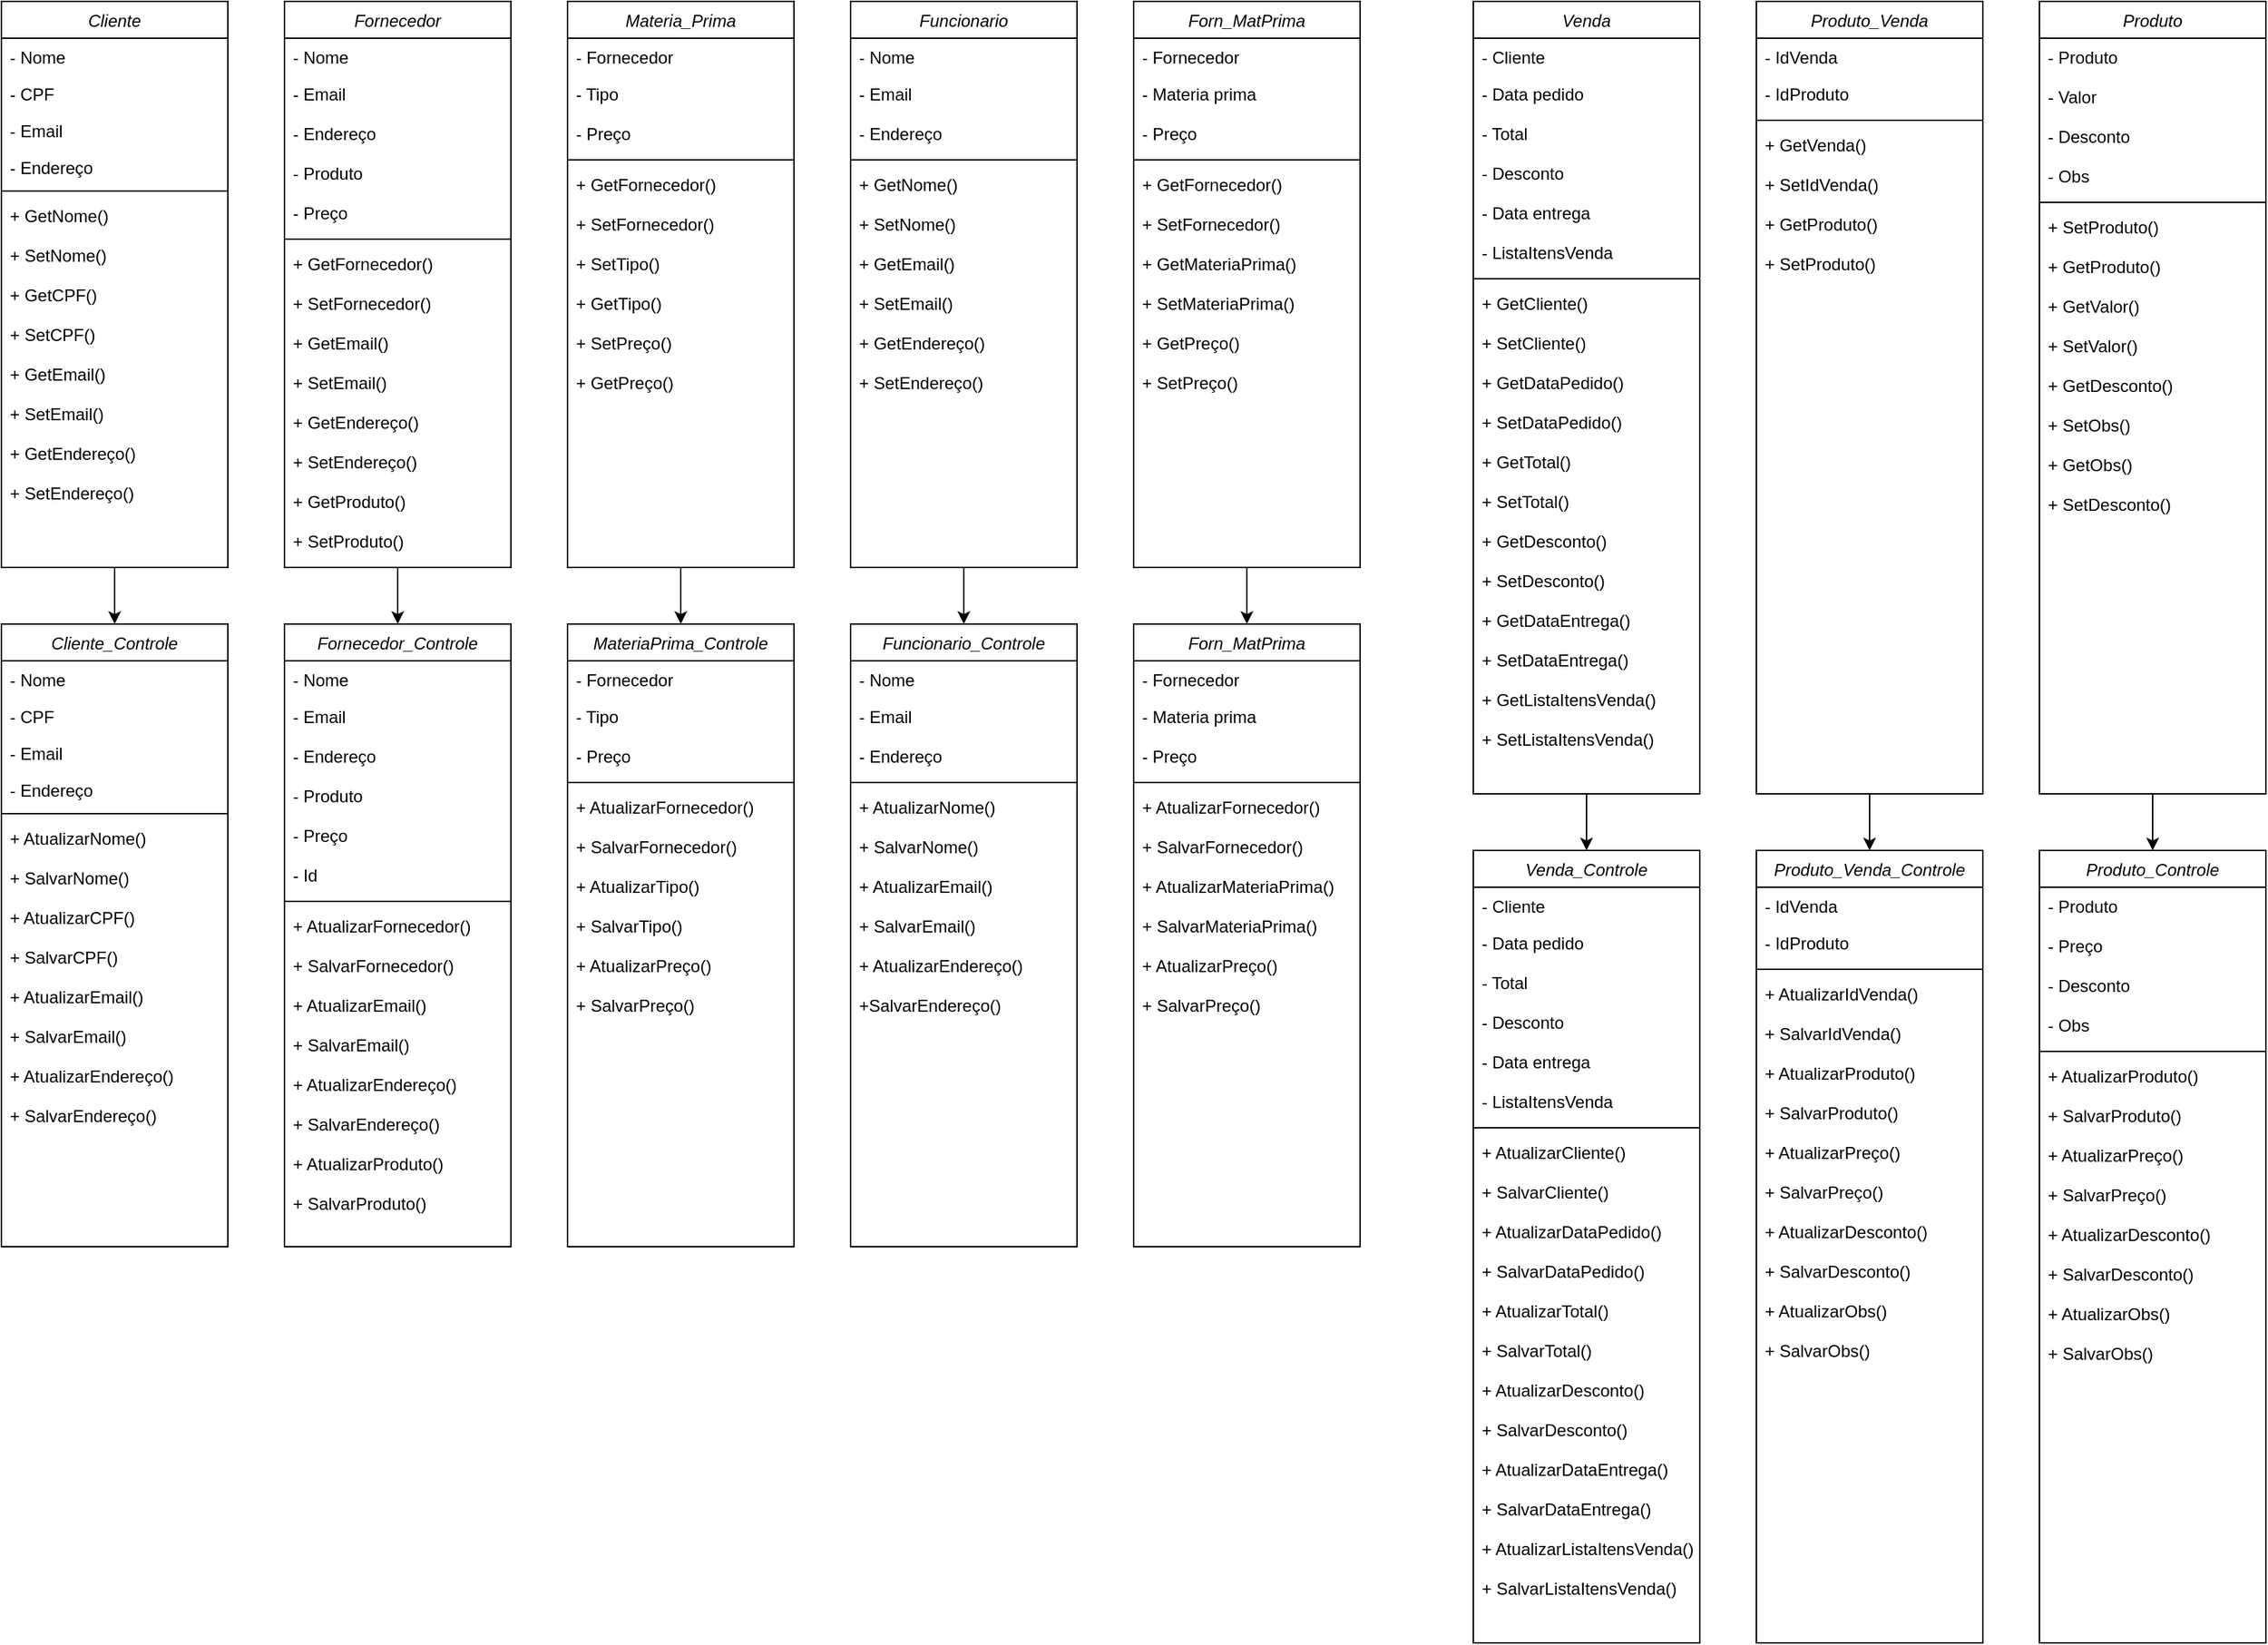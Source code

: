 <mxfile version="24.6.3" type="device">
  <diagram id="C5RBs43oDa-KdzZeNtuy" name="Page-1">
    <mxGraphModel dx="560" dy="1503" grid="1" gridSize="10" guides="1" tooltips="1" connect="1" arrows="1" fold="1" page="0" pageScale="1" pageWidth="827" pageHeight="1169" math="0" shadow="0">
      <root>
        <mxCell id="WIyWlLk6GJQsqaUBKTNV-0" />
        <mxCell id="WIyWlLk6GJQsqaUBKTNV-1" parent="WIyWlLk6GJQsqaUBKTNV-0" />
        <mxCell id="81Ruh8XXgjTj-NxCzt2G-175" style="edgeStyle=orthogonalEdgeStyle;rounded=0;orthogonalLoop=1;jettySize=auto;html=1;exitX=0.5;exitY=1;exitDx=0;exitDy=0;entryX=0.5;entryY=0;entryDx=0;entryDy=0;" parent="WIyWlLk6GJQsqaUBKTNV-1" source="ZfEZaMyyZTdQ5GHoEm53-2" target="81Ruh8XXgjTj-NxCzt2G-57" edge="1">
          <mxGeometry relative="1" as="geometry" />
        </mxCell>
        <mxCell id="ZfEZaMyyZTdQ5GHoEm53-2" value="Cliente" style="swimlane;fontStyle=2;align=center;verticalAlign=top;childLayout=stackLayout;horizontal=1;startSize=26;horizontalStack=0;resizeParent=1;resizeLast=0;collapsible=1;marginBottom=0;rounded=0;shadow=0;strokeWidth=1;" parent="WIyWlLk6GJQsqaUBKTNV-1" vertex="1">
          <mxGeometry x="320" y="-200" width="160" height="400" as="geometry">
            <mxRectangle x="230" y="140" width="160" height="26" as="alternateBounds" />
          </mxGeometry>
        </mxCell>
        <mxCell id="ZfEZaMyyZTdQ5GHoEm53-3" value="- Nome" style="text;align=left;verticalAlign=top;spacingLeft=4;spacingRight=4;overflow=hidden;rotatable=0;points=[[0,0.5],[1,0.5]];portConstraint=eastwest;" parent="ZfEZaMyyZTdQ5GHoEm53-2" vertex="1">
          <mxGeometry y="26" width="160" height="26" as="geometry" />
        </mxCell>
        <mxCell id="81Ruh8XXgjTj-NxCzt2G-18" value="- CPF" style="text;align=left;verticalAlign=top;spacingLeft=4;spacingRight=4;overflow=hidden;rotatable=0;points=[[0,0.5],[1,0.5]];portConstraint=eastwest;" parent="ZfEZaMyyZTdQ5GHoEm53-2" vertex="1">
          <mxGeometry y="52" width="160" height="26" as="geometry" />
        </mxCell>
        <mxCell id="ZfEZaMyyZTdQ5GHoEm53-4" value="- Email" style="text;align=left;verticalAlign=top;spacingLeft=4;spacingRight=4;overflow=hidden;rotatable=0;points=[[0,0.5],[1,0.5]];portConstraint=eastwest;rounded=0;shadow=0;html=0;" parent="ZfEZaMyyZTdQ5GHoEm53-2" vertex="1">
          <mxGeometry y="78" width="160" height="26" as="geometry" />
        </mxCell>
        <mxCell id="CIjrvrAggUkyu27ejpaP-47" value="- Endereço" style="text;align=left;verticalAlign=top;spacingLeft=4;spacingRight=4;overflow=hidden;rotatable=0;points=[[0,0.5],[1,0.5]];portConstraint=eastwest;rounded=0;shadow=0;html=0;" parent="ZfEZaMyyZTdQ5GHoEm53-2" vertex="1">
          <mxGeometry y="104" width="160" height="26" as="geometry" />
        </mxCell>
        <mxCell id="ZfEZaMyyZTdQ5GHoEm53-6" value="" style="line;html=1;strokeWidth=1;align=left;verticalAlign=middle;spacingTop=-1;spacingLeft=3;spacingRight=3;rotatable=0;labelPosition=right;points=[];portConstraint=eastwest;" parent="ZfEZaMyyZTdQ5GHoEm53-2" vertex="1">
          <mxGeometry y="130" width="160" height="8" as="geometry" />
        </mxCell>
        <mxCell id="CIjrvrAggUkyu27ejpaP-31" value="+ GetNome()" style="text;align=left;verticalAlign=top;spacingLeft=4;spacingRight=4;overflow=hidden;rotatable=0;points=[[0,0.5],[1,0.5]];portConstraint=eastwest;" parent="ZfEZaMyyZTdQ5GHoEm53-2" vertex="1">
          <mxGeometry y="138" width="160" height="28" as="geometry" />
        </mxCell>
        <mxCell id="CIjrvrAggUkyu27ejpaP-32" value="+ SetNome()" style="text;align=left;verticalAlign=top;spacingLeft=4;spacingRight=4;overflow=hidden;rotatable=0;points=[[0,0.5],[1,0.5]];portConstraint=eastwest;" parent="ZfEZaMyyZTdQ5GHoEm53-2" vertex="1">
          <mxGeometry y="166" width="160" height="28" as="geometry" />
        </mxCell>
        <mxCell id="CIjrvrAggUkyu27ejpaP-29" value="+ GetCPF()" style="text;align=left;verticalAlign=top;spacingLeft=4;spacingRight=4;overflow=hidden;rotatable=0;points=[[0,0.5],[1,0.5]];portConstraint=eastwest;" parent="ZfEZaMyyZTdQ5GHoEm53-2" vertex="1">
          <mxGeometry y="194" width="160" height="28" as="geometry" />
        </mxCell>
        <mxCell id="CIjrvrAggUkyu27ejpaP-30" value="+ SetCPF()" style="text;align=left;verticalAlign=top;spacingLeft=4;spacingRight=4;overflow=hidden;rotatable=0;points=[[0,0.5],[1,0.5]];portConstraint=eastwest;" parent="ZfEZaMyyZTdQ5GHoEm53-2" vertex="1">
          <mxGeometry y="222" width="160" height="28" as="geometry" />
        </mxCell>
        <mxCell id="CIjrvrAggUkyu27ejpaP-33" value="+ GetEmail()" style="text;align=left;verticalAlign=top;spacingLeft=4;spacingRight=4;overflow=hidden;rotatable=0;points=[[0,0.5],[1,0.5]];portConstraint=eastwest;" parent="ZfEZaMyyZTdQ5GHoEm53-2" vertex="1">
          <mxGeometry y="250" width="160" height="28" as="geometry" />
        </mxCell>
        <mxCell id="CIjrvrAggUkyu27ejpaP-34" value="+ SetEmail()" style="text;align=left;verticalAlign=top;spacingLeft=4;spacingRight=4;overflow=hidden;rotatable=0;points=[[0,0.5],[1,0.5]];portConstraint=eastwest;" parent="ZfEZaMyyZTdQ5GHoEm53-2" vertex="1">
          <mxGeometry y="278" width="160" height="28" as="geometry" />
        </mxCell>
        <mxCell id="CIjrvrAggUkyu27ejpaP-27" value="+ GetEndereço()" style="text;align=left;verticalAlign=top;spacingLeft=4;spacingRight=4;overflow=hidden;rotatable=0;points=[[0,0.5],[1,0.5]];portConstraint=eastwest;" parent="ZfEZaMyyZTdQ5GHoEm53-2" vertex="1">
          <mxGeometry y="306" width="160" height="28" as="geometry" />
        </mxCell>
        <mxCell id="CIjrvrAggUkyu27ejpaP-28" value="+ SetEndereço()" style="text;align=left;verticalAlign=top;spacingLeft=4;spacingRight=4;overflow=hidden;rotatable=0;points=[[0,0.5],[1,0.5]];portConstraint=eastwest;" parent="ZfEZaMyyZTdQ5GHoEm53-2" vertex="1">
          <mxGeometry y="334" width="160" height="28" as="geometry" />
        </mxCell>
        <mxCell id="81Ruh8XXgjTj-NxCzt2G-179" style="edgeStyle=orthogonalEdgeStyle;rounded=0;orthogonalLoop=1;jettySize=auto;html=1;exitX=0.5;exitY=1;exitDx=0;exitDy=0;entryX=0.5;entryY=0;entryDx=0;entryDy=0;" parent="WIyWlLk6GJQsqaUBKTNV-1" source="ZfEZaMyyZTdQ5GHoEm53-43" target="81Ruh8XXgjTj-NxCzt2G-109" edge="1">
          <mxGeometry relative="1" as="geometry" />
        </mxCell>
        <mxCell id="ZfEZaMyyZTdQ5GHoEm53-43" value="Forn_MatPrima" style="swimlane;fontStyle=2;align=center;verticalAlign=top;childLayout=stackLayout;horizontal=1;startSize=26;horizontalStack=0;resizeParent=1;resizeLast=0;collapsible=1;marginBottom=0;rounded=0;shadow=0;strokeWidth=1;" parent="WIyWlLk6GJQsqaUBKTNV-1" vertex="1">
          <mxGeometry x="1120" y="-200" width="160" height="400" as="geometry">
            <mxRectangle x="230" y="140" width="160" height="26" as="alternateBounds" />
          </mxGeometry>
        </mxCell>
        <mxCell id="ZfEZaMyyZTdQ5GHoEm53-44" value="- Fornecedor" style="text;align=left;verticalAlign=top;spacingLeft=4;spacingRight=4;overflow=hidden;rotatable=0;points=[[0,0.5],[1,0.5]];portConstraint=eastwest;" parent="ZfEZaMyyZTdQ5GHoEm53-43" vertex="1">
          <mxGeometry y="26" width="160" height="26" as="geometry" />
        </mxCell>
        <mxCell id="ZfEZaMyyZTdQ5GHoEm53-45" value="- Materia prima" style="text;align=left;verticalAlign=top;spacingLeft=4;spacingRight=4;overflow=hidden;rotatable=0;points=[[0,0.5],[1,0.5]];portConstraint=eastwest;" parent="ZfEZaMyyZTdQ5GHoEm53-43" vertex="1">
          <mxGeometry y="52" width="160" height="28" as="geometry" />
        </mxCell>
        <mxCell id="ZfEZaMyyZTdQ5GHoEm53-49" value="- Preço" style="text;align=left;verticalAlign=top;spacingLeft=4;spacingRight=4;overflow=hidden;rotatable=0;points=[[0,0.5],[1,0.5]];portConstraint=eastwest;" parent="ZfEZaMyyZTdQ5GHoEm53-43" vertex="1">
          <mxGeometry y="80" width="160" height="28" as="geometry" />
        </mxCell>
        <mxCell id="ZfEZaMyyZTdQ5GHoEm53-48" value="" style="line;html=1;strokeWidth=1;align=left;verticalAlign=middle;spacingTop=-1;spacingLeft=3;spacingRight=3;rotatable=0;labelPosition=right;points=[];portConstraint=eastwest;" parent="ZfEZaMyyZTdQ5GHoEm53-43" vertex="1">
          <mxGeometry y="108" width="160" height="8" as="geometry" />
        </mxCell>
        <mxCell id="81Ruh8XXgjTj-NxCzt2G-19" value="+ GetFornecedor()" style="text;align=left;verticalAlign=top;spacingLeft=4;spacingRight=4;overflow=hidden;rotatable=0;points=[[0,0.5],[1,0.5]];portConstraint=eastwest;" parent="ZfEZaMyyZTdQ5GHoEm53-43" vertex="1">
          <mxGeometry y="116" width="160" height="28" as="geometry" />
        </mxCell>
        <mxCell id="81Ruh8XXgjTj-NxCzt2G-24" value="+ SetFornecedor()" style="text;align=left;verticalAlign=top;spacingLeft=4;spacingRight=4;overflow=hidden;rotatable=0;points=[[0,0.5],[1,0.5]];portConstraint=eastwest;" parent="ZfEZaMyyZTdQ5GHoEm53-43" vertex="1">
          <mxGeometry y="144" width="160" height="28" as="geometry" />
        </mxCell>
        <mxCell id="81Ruh8XXgjTj-NxCzt2G-23" value="+ GetMateriaPrima()" style="text;align=left;verticalAlign=top;spacingLeft=4;spacingRight=4;overflow=hidden;rotatable=0;points=[[0,0.5],[1,0.5]];portConstraint=eastwest;" parent="ZfEZaMyyZTdQ5GHoEm53-43" vertex="1">
          <mxGeometry y="172" width="160" height="28" as="geometry" />
        </mxCell>
        <mxCell id="81Ruh8XXgjTj-NxCzt2G-22" value="+ SetMateriaPrima()" style="text;align=left;verticalAlign=top;spacingLeft=4;spacingRight=4;overflow=hidden;rotatable=0;points=[[0,0.5],[1,0.5]];portConstraint=eastwest;" parent="ZfEZaMyyZTdQ5GHoEm53-43" vertex="1">
          <mxGeometry y="200" width="160" height="28" as="geometry" />
        </mxCell>
        <mxCell id="81Ruh8XXgjTj-NxCzt2G-21" value="+ GetPreço()" style="text;align=left;verticalAlign=top;spacingLeft=4;spacingRight=4;overflow=hidden;rotatable=0;points=[[0,0.5],[1,0.5]];portConstraint=eastwest;" parent="ZfEZaMyyZTdQ5GHoEm53-43" vertex="1">
          <mxGeometry y="228" width="160" height="28" as="geometry" />
        </mxCell>
        <mxCell id="81Ruh8XXgjTj-NxCzt2G-20" value="+ SetPreço()" style="text;align=left;verticalAlign=top;spacingLeft=4;spacingRight=4;overflow=hidden;rotatable=0;points=[[0,0.5],[1,0.5]];portConstraint=eastwest;" parent="ZfEZaMyyZTdQ5GHoEm53-43" vertex="1">
          <mxGeometry y="256" width="160" height="28" as="geometry" />
        </mxCell>
        <mxCell id="81Ruh8XXgjTj-NxCzt2G-176" style="edgeStyle=orthogonalEdgeStyle;rounded=0;orthogonalLoop=1;jettySize=auto;html=1;exitX=0.5;exitY=1;exitDx=0;exitDy=0;entryX=0.5;entryY=0;entryDx=0;entryDy=0;" parent="WIyWlLk6GJQsqaUBKTNV-1" source="ZfEZaMyyZTdQ5GHoEm53-51" target="81Ruh8XXgjTj-NxCzt2G-93" edge="1">
          <mxGeometry relative="1" as="geometry" />
        </mxCell>
        <mxCell id="ZfEZaMyyZTdQ5GHoEm53-51" value="Fornecedor" style="swimlane;fontStyle=2;align=center;verticalAlign=top;childLayout=stackLayout;horizontal=1;startSize=26;horizontalStack=0;resizeParent=1;resizeLast=0;collapsible=1;marginBottom=0;rounded=0;shadow=0;strokeWidth=1;" parent="WIyWlLk6GJQsqaUBKTNV-1" vertex="1">
          <mxGeometry x="520" y="-200" width="160" height="400" as="geometry">
            <mxRectangle x="230" y="140" width="160" height="26" as="alternateBounds" />
          </mxGeometry>
        </mxCell>
        <mxCell id="ZfEZaMyyZTdQ5GHoEm53-52" value="- Nome" style="text;align=left;verticalAlign=top;spacingLeft=4;spacingRight=4;overflow=hidden;rotatable=0;points=[[0,0.5],[1,0.5]];portConstraint=eastwest;" parent="ZfEZaMyyZTdQ5GHoEm53-51" vertex="1">
          <mxGeometry y="26" width="160" height="26" as="geometry" />
        </mxCell>
        <mxCell id="ZfEZaMyyZTdQ5GHoEm53-53" value="- Email" style="text;align=left;verticalAlign=top;spacingLeft=4;spacingRight=4;overflow=hidden;rotatable=0;points=[[0,0.5],[1,0.5]];portConstraint=eastwest;" parent="ZfEZaMyyZTdQ5GHoEm53-51" vertex="1">
          <mxGeometry y="52" width="160" height="28" as="geometry" />
        </mxCell>
        <mxCell id="ZfEZaMyyZTdQ5GHoEm53-54" value="- Endereço" style="text;align=left;verticalAlign=top;spacingLeft=4;spacingRight=4;overflow=hidden;rotatable=0;points=[[0,0.5],[1,0.5]];portConstraint=eastwest;" parent="ZfEZaMyyZTdQ5GHoEm53-51" vertex="1">
          <mxGeometry y="80" width="160" height="28" as="geometry" />
        </mxCell>
        <mxCell id="ZfEZaMyyZTdQ5GHoEm53-56" value="- Produto" style="text;align=left;verticalAlign=top;spacingLeft=4;spacingRight=4;overflow=hidden;rotatable=0;points=[[0,0.5],[1,0.5]];portConstraint=eastwest;" parent="ZfEZaMyyZTdQ5GHoEm53-51" vertex="1">
          <mxGeometry y="108" width="160" height="28" as="geometry" />
        </mxCell>
        <mxCell id="81Ruh8XXgjTj-NxCzt2G-16" value="- Preço" style="text;align=left;verticalAlign=top;spacingLeft=4;spacingRight=4;overflow=hidden;rotatable=0;points=[[0,0.5],[1,0.5]];portConstraint=eastwest;" parent="ZfEZaMyyZTdQ5GHoEm53-51" vertex="1">
          <mxGeometry y="136" width="160" height="28" as="geometry" />
        </mxCell>
        <mxCell id="ZfEZaMyyZTdQ5GHoEm53-55" value="" style="line;html=1;strokeWidth=1;align=left;verticalAlign=middle;spacingTop=-1;spacingLeft=3;spacingRight=3;rotatable=0;labelPosition=right;points=[];portConstraint=eastwest;" parent="ZfEZaMyyZTdQ5GHoEm53-51" vertex="1">
          <mxGeometry y="164" width="160" height="8" as="geometry" />
        </mxCell>
        <mxCell id="CIjrvrAggUkyu27ejpaP-78" value="+ GetFornecedor()" style="text;align=left;verticalAlign=top;spacingLeft=4;spacingRight=4;overflow=hidden;rotatable=0;points=[[0,0.5],[1,0.5]];portConstraint=eastwest;" parent="ZfEZaMyyZTdQ5GHoEm53-51" vertex="1">
          <mxGeometry y="172" width="160" height="28" as="geometry" />
        </mxCell>
        <mxCell id="CIjrvrAggUkyu27ejpaP-79" value="+ SetFornecedor()" style="text;align=left;verticalAlign=top;spacingLeft=4;spacingRight=4;overflow=hidden;rotatable=0;points=[[0,0.5],[1,0.5]];portConstraint=eastwest;" parent="ZfEZaMyyZTdQ5GHoEm53-51" vertex="1">
          <mxGeometry y="200" width="160" height="28" as="geometry" />
        </mxCell>
        <mxCell id="CIjrvrAggUkyu27ejpaP-80" value="+ GetEmail()" style="text;align=left;verticalAlign=top;spacingLeft=4;spacingRight=4;overflow=hidden;rotatable=0;points=[[0,0.5],[1,0.5]];portConstraint=eastwest;" parent="ZfEZaMyyZTdQ5GHoEm53-51" vertex="1">
          <mxGeometry y="228" width="160" height="28" as="geometry" />
        </mxCell>
        <mxCell id="CIjrvrAggUkyu27ejpaP-81" value="+ SetEmail()" style="text;align=left;verticalAlign=top;spacingLeft=4;spacingRight=4;overflow=hidden;rotatable=0;points=[[0,0.5],[1,0.5]];portConstraint=eastwest;" parent="ZfEZaMyyZTdQ5GHoEm53-51" vertex="1">
          <mxGeometry y="256" width="160" height="28" as="geometry" />
        </mxCell>
        <mxCell id="CIjrvrAggUkyu27ejpaP-82" value="+ GetEndereço()" style="text;align=left;verticalAlign=top;spacingLeft=4;spacingRight=4;overflow=hidden;rotatable=0;points=[[0,0.5],[1,0.5]];portConstraint=eastwest;" parent="ZfEZaMyyZTdQ5GHoEm53-51" vertex="1">
          <mxGeometry y="284" width="160" height="28" as="geometry" />
        </mxCell>
        <mxCell id="CIjrvrAggUkyu27ejpaP-83" value="+ SetEndereço()" style="text;align=left;verticalAlign=top;spacingLeft=4;spacingRight=4;overflow=hidden;rotatable=0;points=[[0,0.5],[1,0.5]];portConstraint=eastwest;" parent="ZfEZaMyyZTdQ5GHoEm53-51" vertex="1">
          <mxGeometry y="312" width="160" height="28" as="geometry" />
        </mxCell>
        <mxCell id="CIjrvrAggUkyu27ejpaP-84" value="+ GetProduto()" style="text;align=left;verticalAlign=top;spacingLeft=4;spacingRight=4;overflow=hidden;rotatable=0;points=[[0,0.5],[1,0.5]];portConstraint=eastwest;" parent="ZfEZaMyyZTdQ5GHoEm53-51" vertex="1">
          <mxGeometry y="340" width="160" height="28" as="geometry" />
        </mxCell>
        <mxCell id="CIjrvrAggUkyu27ejpaP-85" value="+ SetProduto()" style="text;align=left;verticalAlign=top;spacingLeft=4;spacingRight=4;overflow=hidden;rotatable=0;points=[[0,0.5],[1,0.5]];portConstraint=eastwest;" parent="ZfEZaMyyZTdQ5GHoEm53-51" vertex="1">
          <mxGeometry y="368" width="160" height="28" as="geometry" />
        </mxCell>
        <mxCell id="81Ruh8XXgjTj-NxCzt2G-177" style="edgeStyle=orthogonalEdgeStyle;rounded=0;orthogonalLoop=1;jettySize=auto;html=1;exitX=0.5;exitY=1;exitDx=0;exitDy=0;entryX=0.5;entryY=0;entryDx=0;entryDy=0;" parent="WIyWlLk6GJQsqaUBKTNV-1" source="ZfEZaMyyZTdQ5GHoEm53-79" target="81Ruh8XXgjTj-NxCzt2G-82" edge="1">
          <mxGeometry relative="1" as="geometry" />
        </mxCell>
        <mxCell id="ZfEZaMyyZTdQ5GHoEm53-79" value="Materia_Prima" style="swimlane;fontStyle=2;align=center;verticalAlign=top;childLayout=stackLayout;horizontal=1;startSize=26;horizontalStack=0;resizeParent=1;resizeLast=0;collapsible=1;marginBottom=0;rounded=0;shadow=0;strokeWidth=1;" parent="WIyWlLk6GJQsqaUBKTNV-1" vertex="1">
          <mxGeometry x="720" y="-200" width="160" height="400" as="geometry">
            <mxRectangle x="230" y="140" width="160" height="26" as="alternateBounds" />
          </mxGeometry>
        </mxCell>
        <mxCell id="ZfEZaMyyZTdQ5GHoEm53-80" value="- Fornecedor" style="text;align=left;verticalAlign=top;spacingLeft=4;spacingRight=4;overflow=hidden;rotatable=0;points=[[0,0.5],[1,0.5]];portConstraint=eastwest;" parent="ZfEZaMyyZTdQ5GHoEm53-79" vertex="1">
          <mxGeometry y="26" width="160" height="26" as="geometry" />
        </mxCell>
        <mxCell id="ZfEZaMyyZTdQ5GHoEm53-81" value="- Tipo" style="text;align=left;verticalAlign=top;spacingLeft=4;spacingRight=4;overflow=hidden;rotatable=0;points=[[0,0.5],[1,0.5]];portConstraint=eastwest;" parent="ZfEZaMyyZTdQ5GHoEm53-79" vertex="1">
          <mxGeometry y="52" width="160" height="28" as="geometry" />
        </mxCell>
        <mxCell id="CIjrvrAggUkyu27ejpaP-144" value="- Preço" style="text;align=left;verticalAlign=top;spacingLeft=4;spacingRight=4;overflow=hidden;rotatable=0;points=[[0,0.5],[1,0.5]];portConstraint=eastwest;" parent="ZfEZaMyyZTdQ5GHoEm53-79" vertex="1">
          <mxGeometry y="80" width="160" height="28" as="geometry" />
        </mxCell>
        <mxCell id="ZfEZaMyyZTdQ5GHoEm53-85" value="" style="line;html=1;strokeWidth=1;align=left;verticalAlign=middle;spacingTop=-1;spacingLeft=3;spacingRight=3;rotatable=0;labelPosition=right;points=[];portConstraint=eastwest;" parent="ZfEZaMyyZTdQ5GHoEm53-79" vertex="1">
          <mxGeometry y="108" width="160" height="8" as="geometry" />
        </mxCell>
        <mxCell id="CIjrvrAggUkyu27ejpaP-112" value="+ GetFornecedor()" style="text;align=left;verticalAlign=top;spacingLeft=4;spacingRight=4;overflow=hidden;rotatable=0;points=[[0,0.5],[1,0.5]];portConstraint=eastwest;" parent="ZfEZaMyyZTdQ5GHoEm53-79" vertex="1">
          <mxGeometry y="116" width="160" height="28" as="geometry" />
        </mxCell>
        <mxCell id="CIjrvrAggUkyu27ejpaP-113" value="+ SetFornecedor()" style="text;align=left;verticalAlign=top;spacingLeft=4;spacingRight=4;overflow=hidden;rotatable=0;points=[[0,0.5],[1,0.5]];portConstraint=eastwest;" parent="ZfEZaMyyZTdQ5GHoEm53-79" vertex="1">
          <mxGeometry y="144" width="160" height="28" as="geometry" />
        </mxCell>
        <mxCell id="CIjrvrAggUkyu27ejpaP-115" value="+ SetTipo()" style="text;align=left;verticalAlign=top;spacingLeft=4;spacingRight=4;overflow=hidden;rotatable=0;points=[[0,0.5],[1,0.5]];portConstraint=eastwest;" parent="ZfEZaMyyZTdQ5GHoEm53-79" vertex="1">
          <mxGeometry y="172" width="160" height="28" as="geometry" />
        </mxCell>
        <mxCell id="CIjrvrAggUkyu27ejpaP-114" value="+ GetTipo()" style="text;align=left;verticalAlign=top;spacingLeft=4;spacingRight=4;overflow=hidden;rotatable=0;points=[[0,0.5],[1,0.5]];portConstraint=eastwest;" parent="ZfEZaMyyZTdQ5GHoEm53-79" vertex="1">
          <mxGeometry y="200" width="160" height="28" as="geometry" />
        </mxCell>
        <mxCell id="CIjrvrAggUkyu27ejpaP-145" value="+ SetPreço()" style="text;align=left;verticalAlign=top;spacingLeft=4;spacingRight=4;overflow=hidden;rotatable=0;points=[[0,0.5],[1,0.5]];portConstraint=eastwest;" parent="ZfEZaMyyZTdQ5GHoEm53-79" vertex="1">
          <mxGeometry y="228" width="160" height="28" as="geometry" />
        </mxCell>
        <mxCell id="CIjrvrAggUkyu27ejpaP-146" value="+ GetPreço()" style="text;align=left;verticalAlign=top;spacingLeft=4;spacingRight=4;overflow=hidden;rotatable=0;points=[[0,0.5],[1,0.5]];portConstraint=eastwest;" parent="ZfEZaMyyZTdQ5GHoEm53-79" vertex="1">
          <mxGeometry y="256" width="160" height="28" as="geometry" />
        </mxCell>
        <mxCell id="81Ruh8XXgjTj-NxCzt2G-180" style="edgeStyle=orthogonalEdgeStyle;rounded=0;orthogonalLoop=1;jettySize=auto;html=1;exitX=0.5;exitY=1;exitDx=0;exitDy=0;entryX=0.5;entryY=0;entryDx=0;entryDy=0;" parent="WIyWlLk6GJQsqaUBKTNV-1" source="CIjrvrAggUkyu27ejpaP-4" target="81Ruh8XXgjTj-NxCzt2G-120" edge="1">
          <mxGeometry relative="1" as="geometry" />
        </mxCell>
        <mxCell id="CIjrvrAggUkyu27ejpaP-4" value="Venda" style="swimlane;fontStyle=2;align=center;verticalAlign=top;childLayout=stackLayout;horizontal=1;startSize=26;horizontalStack=0;resizeParent=1;resizeLast=0;collapsible=1;marginBottom=0;rounded=0;shadow=0;strokeWidth=1;" parent="WIyWlLk6GJQsqaUBKTNV-1" vertex="1">
          <mxGeometry x="1360" y="-200" width="160" height="560" as="geometry">
            <mxRectangle x="230" y="140" width="160" height="26" as="alternateBounds" />
          </mxGeometry>
        </mxCell>
        <mxCell id="CIjrvrAggUkyu27ejpaP-5" value="- Cliente" style="text;align=left;verticalAlign=top;spacingLeft=4;spacingRight=4;overflow=hidden;rotatable=0;points=[[0,0.5],[1,0.5]];portConstraint=eastwest;" parent="CIjrvrAggUkyu27ejpaP-4" vertex="1">
          <mxGeometry y="26" width="160" height="26" as="geometry" />
        </mxCell>
        <mxCell id="CIjrvrAggUkyu27ejpaP-6" value="- Data pedido" style="text;align=left;verticalAlign=top;spacingLeft=4;spacingRight=4;overflow=hidden;rotatable=0;points=[[0,0.5],[1,0.5]];portConstraint=eastwest;" parent="CIjrvrAggUkyu27ejpaP-4" vertex="1">
          <mxGeometry y="52" width="160" height="28" as="geometry" />
        </mxCell>
        <mxCell id="CIjrvrAggUkyu27ejpaP-7" value="- Total" style="text;align=left;verticalAlign=top;spacingLeft=4;spacingRight=4;overflow=hidden;rotatable=0;points=[[0,0.5],[1,0.5]];portConstraint=eastwest;" parent="CIjrvrAggUkyu27ejpaP-4" vertex="1">
          <mxGeometry y="80" width="160" height="28" as="geometry" />
        </mxCell>
        <mxCell id="CIjrvrAggUkyu27ejpaP-9" value="- Desconto" style="text;align=left;verticalAlign=top;spacingLeft=4;spacingRight=4;overflow=hidden;rotatable=0;points=[[0,0.5],[1,0.5]];portConstraint=eastwest;" parent="CIjrvrAggUkyu27ejpaP-4" vertex="1">
          <mxGeometry y="108" width="160" height="28" as="geometry" />
        </mxCell>
        <mxCell id="CIjrvrAggUkyu27ejpaP-10" value="- Data entrega" style="text;align=left;verticalAlign=top;spacingLeft=4;spacingRight=4;overflow=hidden;rotatable=0;points=[[0,0.5],[1,0.5]];portConstraint=eastwest;" parent="CIjrvrAggUkyu27ejpaP-4" vertex="1">
          <mxGeometry y="136" width="160" height="28" as="geometry" />
        </mxCell>
        <mxCell id="CIjrvrAggUkyu27ejpaP-11" value="- ListaItensVenda" style="text;align=left;verticalAlign=top;spacingLeft=4;spacingRight=4;overflow=hidden;rotatable=0;points=[[0,0.5],[1,0.5]];portConstraint=eastwest;" parent="CIjrvrAggUkyu27ejpaP-4" vertex="1">
          <mxGeometry y="164" width="160" height="28" as="geometry" />
        </mxCell>
        <mxCell id="CIjrvrAggUkyu27ejpaP-8" value="" style="line;html=1;strokeWidth=1;align=left;verticalAlign=middle;spacingTop=-1;spacingLeft=3;spacingRight=3;rotatable=0;labelPosition=right;points=[];portConstraint=eastwest;" parent="CIjrvrAggUkyu27ejpaP-4" vertex="1">
          <mxGeometry y="192" width="160" height="8" as="geometry" />
        </mxCell>
        <mxCell id="81Ruh8XXgjTj-NxCzt2G-25" value="+ GetCliente()" style="text;align=left;verticalAlign=top;spacingLeft=4;spacingRight=4;overflow=hidden;rotatable=0;points=[[0,0.5],[1,0.5]];portConstraint=eastwest;" parent="CIjrvrAggUkyu27ejpaP-4" vertex="1">
          <mxGeometry y="200" width="160" height="28" as="geometry" />
        </mxCell>
        <mxCell id="81Ruh8XXgjTj-NxCzt2G-30" value="+ SetCliente()" style="text;align=left;verticalAlign=top;spacingLeft=4;spacingRight=4;overflow=hidden;rotatable=0;points=[[0,0.5],[1,0.5]];portConstraint=eastwest;" parent="CIjrvrAggUkyu27ejpaP-4" vertex="1">
          <mxGeometry y="228" width="160" height="28" as="geometry" />
        </mxCell>
        <mxCell id="81Ruh8XXgjTj-NxCzt2G-29" value="+ GetDataPedido()" style="text;align=left;verticalAlign=top;spacingLeft=4;spacingRight=4;overflow=hidden;rotatable=0;points=[[0,0.5],[1,0.5]];portConstraint=eastwest;" parent="CIjrvrAggUkyu27ejpaP-4" vertex="1">
          <mxGeometry y="256" width="160" height="28" as="geometry" />
        </mxCell>
        <mxCell id="81Ruh8XXgjTj-NxCzt2G-28" value="+ SetDataPedido()" style="text;align=left;verticalAlign=top;spacingLeft=4;spacingRight=4;overflow=hidden;rotatable=0;points=[[0,0.5],[1,0.5]];portConstraint=eastwest;" parent="CIjrvrAggUkyu27ejpaP-4" vertex="1">
          <mxGeometry y="284" width="160" height="28" as="geometry" />
        </mxCell>
        <mxCell id="81Ruh8XXgjTj-NxCzt2G-27" value="+ GetTotal()" style="text;align=left;verticalAlign=top;spacingLeft=4;spacingRight=4;overflow=hidden;rotatable=0;points=[[0,0.5],[1,0.5]];portConstraint=eastwest;" parent="CIjrvrAggUkyu27ejpaP-4" vertex="1">
          <mxGeometry y="312" width="160" height="28" as="geometry" />
        </mxCell>
        <mxCell id="81Ruh8XXgjTj-NxCzt2G-26" value="+ SetTotal()" style="text;align=left;verticalAlign=top;spacingLeft=4;spacingRight=4;overflow=hidden;rotatable=0;points=[[0,0.5],[1,0.5]];portConstraint=eastwest;" parent="CIjrvrAggUkyu27ejpaP-4" vertex="1">
          <mxGeometry y="340" width="160" height="28" as="geometry" />
        </mxCell>
        <mxCell id="81Ruh8XXgjTj-NxCzt2G-31" value="+ GetDesconto()" style="text;align=left;verticalAlign=top;spacingLeft=4;spacingRight=4;overflow=hidden;rotatable=0;points=[[0,0.5],[1,0.5]];portConstraint=eastwest;" parent="CIjrvrAggUkyu27ejpaP-4" vertex="1">
          <mxGeometry y="368" width="160" height="28" as="geometry" />
        </mxCell>
        <mxCell id="81Ruh8XXgjTj-NxCzt2G-32" value="+ SetDesconto()" style="text;align=left;verticalAlign=top;spacingLeft=4;spacingRight=4;overflow=hidden;rotatable=0;points=[[0,0.5],[1,0.5]];portConstraint=eastwest;" parent="CIjrvrAggUkyu27ejpaP-4" vertex="1">
          <mxGeometry y="396" width="160" height="28" as="geometry" />
        </mxCell>
        <mxCell id="81Ruh8XXgjTj-NxCzt2G-33" value="+ GetDataEntrega()" style="text;align=left;verticalAlign=top;spacingLeft=4;spacingRight=4;overflow=hidden;rotatable=0;points=[[0,0.5],[1,0.5]];portConstraint=eastwest;" parent="CIjrvrAggUkyu27ejpaP-4" vertex="1">
          <mxGeometry y="424" width="160" height="28" as="geometry" />
        </mxCell>
        <mxCell id="81Ruh8XXgjTj-NxCzt2G-34" value="+ SetDataEntrega()" style="text;align=left;verticalAlign=top;spacingLeft=4;spacingRight=4;overflow=hidden;rotatable=0;points=[[0,0.5],[1,0.5]];portConstraint=eastwest;" parent="CIjrvrAggUkyu27ejpaP-4" vertex="1">
          <mxGeometry y="452" width="160" height="28" as="geometry" />
        </mxCell>
        <mxCell id="81Ruh8XXgjTj-NxCzt2G-35" value="+ GetListaItensVenda()" style="text;align=left;verticalAlign=top;spacingLeft=4;spacingRight=4;overflow=hidden;rotatable=0;points=[[0,0.5],[1,0.5]];portConstraint=eastwest;" parent="CIjrvrAggUkyu27ejpaP-4" vertex="1">
          <mxGeometry y="480" width="160" height="28" as="geometry" />
        </mxCell>
        <mxCell id="81Ruh8XXgjTj-NxCzt2G-36" value="+ SetListaItensVenda()" style="text;align=left;verticalAlign=top;spacingLeft=4;spacingRight=4;overflow=hidden;rotatable=0;points=[[0,0.5],[1,0.5]];portConstraint=eastwest;" parent="CIjrvrAggUkyu27ejpaP-4" vertex="1">
          <mxGeometry y="508" width="160" height="28" as="geometry" />
        </mxCell>
        <mxCell id="81Ruh8XXgjTj-NxCzt2G-181" style="edgeStyle=orthogonalEdgeStyle;rounded=0;orthogonalLoop=1;jettySize=auto;html=1;exitX=0.5;exitY=1;exitDx=0;exitDy=0;" parent="WIyWlLk6GJQsqaUBKTNV-1" source="CIjrvrAggUkyu27ejpaP-12" target="81Ruh8XXgjTj-NxCzt2G-140" edge="1">
          <mxGeometry relative="1" as="geometry" />
        </mxCell>
        <mxCell id="CIjrvrAggUkyu27ejpaP-12" value="Produto_Venda" style="swimlane;fontStyle=2;align=center;verticalAlign=top;childLayout=stackLayout;horizontal=1;startSize=26;horizontalStack=0;resizeParent=1;resizeLast=0;collapsible=1;marginBottom=0;rounded=0;shadow=0;strokeWidth=1;" parent="WIyWlLk6GJQsqaUBKTNV-1" vertex="1">
          <mxGeometry x="1560" y="-200" width="160" height="560" as="geometry">
            <mxRectangle x="230" y="140" width="160" height="26" as="alternateBounds" />
          </mxGeometry>
        </mxCell>
        <mxCell id="CIjrvrAggUkyu27ejpaP-13" value="- IdVenda" style="text;align=left;verticalAlign=top;spacingLeft=4;spacingRight=4;overflow=hidden;rotatable=0;points=[[0,0.5],[1,0.5]];portConstraint=eastwest;" parent="CIjrvrAggUkyu27ejpaP-12" vertex="1">
          <mxGeometry y="26" width="160" height="26" as="geometry" />
        </mxCell>
        <mxCell id="CIjrvrAggUkyu27ejpaP-14" value="- IdProduto" style="text;align=left;verticalAlign=top;spacingLeft=4;spacingRight=4;overflow=hidden;rotatable=0;points=[[0,0.5],[1,0.5]];portConstraint=eastwest;" parent="CIjrvrAggUkyu27ejpaP-12" vertex="1">
          <mxGeometry y="52" width="160" height="28" as="geometry" />
        </mxCell>
        <mxCell id="CIjrvrAggUkyu27ejpaP-19" value="" style="line;html=1;strokeWidth=1;align=left;verticalAlign=middle;spacingTop=-1;spacingLeft=3;spacingRight=3;rotatable=0;labelPosition=right;points=[];portConstraint=eastwest;" parent="CIjrvrAggUkyu27ejpaP-12" vertex="1">
          <mxGeometry y="80" width="160" height="8" as="geometry" />
        </mxCell>
        <mxCell id="tXF7xDcYuPHI0plvwPRP-0" value="+ GetVenda()" style="text;align=left;verticalAlign=top;spacingLeft=4;spacingRight=4;overflow=hidden;rotatable=0;points=[[0,0.5],[1,0.5]];portConstraint=eastwest;" vertex="1" parent="CIjrvrAggUkyu27ejpaP-12">
          <mxGeometry y="88" width="160" height="28" as="geometry" />
        </mxCell>
        <mxCell id="81Ruh8XXgjTj-NxCzt2G-48" value="+ SetIdVenda()" style="text;align=left;verticalAlign=top;spacingLeft=4;spacingRight=4;overflow=hidden;rotatable=0;points=[[0,0.5],[1,0.5]];portConstraint=eastwest;" parent="CIjrvrAggUkyu27ejpaP-12" vertex="1">
          <mxGeometry y="116" width="160" height="28" as="geometry" />
        </mxCell>
        <mxCell id="81Ruh8XXgjTj-NxCzt2G-47" value="+ GetProduto()" style="text;align=left;verticalAlign=top;spacingLeft=4;spacingRight=4;overflow=hidden;rotatable=0;points=[[0,0.5],[1,0.5]];portConstraint=eastwest;" parent="CIjrvrAggUkyu27ejpaP-12" vertex="1">
          <mxGeometry y="144" width="160" height="28" as="geometry" />
        </mxCell>
        <mxCell id="81Ruh8XXgjTj-NxCzt2G-46" value="+ SetProduto()" style="text;align=left;verticalAlign=top;spacingLeft=4;spacingRight=4;overflow=hidden;rotatable=0;points=[[0,0.5],[1,0.5]];portConstraint=eastwest;" parent="CIjrvrAggUkyu27ejpaP-12" vertex="1">
          <mxGeometry y="172" width="160" height="28" as="geometry" />
        </mxCell>
        <mxCell id="81Ruh8XXgjTj-NxCzt2G-182" style="edgeStyle=orthogonalEdgeStyle;rounded=0;orthogonalLoop=1;jettySize=auto;html=1;exitX=0.5;exitY=1;exitDx=0;exitDy=0;entryX=0.5;entryY=0;entryDx=0;entryDy=0;" parent="WIyWlLk6GJQsqaUBKTNV-1" source="CIjrvrAggUkyu27ejpaP-20" target="81Ruh8XXgjTj-NxCzt2G-157" edge="1">
          <mxGeometry relative="1" as="geometry" />
        </mxCell>
        <mxCell id="CIjrvrAggUkyu27ejpaP-20" value="Produto" style="swimlane;fontStyle=2;align=center;verticalAlign=top;childLayout=stackLayout;horizontal=1;startSize=26;horizontalStack=0;resizeParent=1;resizeLast=0;collapsible=1;marginBottom=0;rounded=0;shadow=0;strokeWidth=1;" parent="WIyWlLk6GJQsqaUBKTNV-1" vertex="1">
          <mxGeometry x="1760" y="-200" width="160" height="560" as="geometry">
            <mxRectangle x="230" y="140" width="160" height="26" as="alternateBounds" />
          </mxGeometry>
        </mxCell>
        <mxCell id="CIjrvrAggUkyu27ejpaP-22" value="- Produto" style="text;align=left;verticalAlign=top;spacingLeft=4;spacingRight=4;overflow=hidden;rotatable=0;points=[[0,0.5],[1,0.5]];portConstraint=eastwest;" parent="CIjrvrAggUkyu27ejpaP-20" vertex="1">
          <mxGeometry y="26" width="160" height="28" as="geometry" />
        </mxCell>
        <mxCell id="CIjrvrAggUkyu27ejpaP-23" value="- Valor" style="text;align=left;verticalAlign=top;spacingLeft=4;spacingRight=4;overflow=hidden;rotatable=0;points=[[0,0.5],[1,0.5]];portConstraint=eastwest;" parent="CIjrvrAggUkyu27ejpaP-20" vertex="1">
          <mxGeometry y="54" width="160" height="28" as="geometry" />
        </mxCell>
        <mxCell id="CIjrvrAggUkyu27ejpaP-24" value="- Desconto" style="text;align=left;verticalAlign=top;spacingLeft=4;spacingRight=4;overflow=hidden;rotatable=0;points=[[0,0.5],[1,0.5]];portConstraint=eastwest;" parent="CIjrvrAggUkyu27ejpaP-20" vertex="1">
          <mxGeometry y="82" width="160" height="28" as="geometry" />
        </mxCell>
        <mxCell id="CIjrvrAggUkyu27ejpaP-25" value="- Obs" style="text;align=left;verticalAlign=top;spacingLeft=4;spacingRight=4;overflow=hidden;rotatable=0;points=[[0,0.5],[1,0.5]];portConstraint=eastwest;" parent="CIjrvrAggUkyu27ejpaP-20" vertex="1">
          <mxGeometry y="110" width="160" height="28" as="geometry" />
        </mxCell>
        <mxCell id="CIjrvrAggUkyu27ejpaP-26" value="" style="line;html=1;strokeWidth=1;align=left;verticalAlign=middle;spacingTop=-1;spacingLeft=3;spacingRight=3;rotatable=0;labelPosition=right;points=[];portConstraint=eastwest;" parent="CIjrvrAggUkyu27ejpaP-20" vertex="1">
          <mxGeometry y="138" width="160" height="8" as="geometry" />
        </mxCell>
        <mxCell id="81Ruh8XXgjTj-NxCzt2G-52" value="+ SetProduto()" style="text;align=left;verticalAlign=top;spacingLeft=4;spacingRight=4;overflow=hidden;rotatable=0;points=[[0,0.5],[1,0.5]];portConstraint=eastwest;" parent="CIjrvrAggUkyu27ejpaP-20" vertex="1">
          <mxGeometry y="146" width="160" height="28" as="geometry" />
        </mxCell>
        <mxCell id="81Ruh8XXgjTj-NxCzt2G-51" value="+ GetProduto()" style="text;align=left;verticalAlign=top;spacingLeft=4;spacingRight=4;overflow=hidden;rotatable=0;points=[[0,0.5],[1,0.5]];portConstraint=eastwest;" parent="CIjrvrAggUkyu27ejpaP-20" vertex="1">
          <mxGeometry y="174" width="160" height="28" as="geometry" />
        </mxCell>
        <mxCell id="81Ruh8XXgjTj-NxCzt2G-49" value="+ GetValor()" style="text;align=left;verticalAlign=top;spacingLeft=4;spacingRight=4;overflow=hidden;rotatable=0;points=[[0,0.5],[1,0.5]];portConstraint=eastwest;" parent="CIjrvrAggUkyu27ejpaP-20" vertex="1">
          <mxGeometry y="202" width="160" height="28" as="geometry" />
        </mxCell>
        <mxCell id="81Ruh8XXgjTj-NxCzt2G-50" value="+ SetValor()" style="text;align=left;verticalAlign=top;spacingLeft=4;spacingRight=4;overflow=hidden;rotatable=0;points=[[0,0.5],[1,0.5]];portConstraint=eastwest;" parent="CIjrvrAggUkyu27ejpaP-20" vertex="1">
          <mxGeometry y="230" width="160" height="28" as="geometry" />
        </mxCell>
        <mxCell id="81Ruh8XXgjTj-NxCzt2G-53" value="+ GetDesconto()" style="text;align=left;verticalAlign=top;spacingLeft=4;spacingRight=4;overflow=hidden;rotatable=0;points=[[0,0.5],[1,0.5]];portConstraint=eastwest;" parent="CIjrvrAggUkyu27ejpaP-20" vertex="1">
          <mxGeometry y="258" width="160" height="28" as="geometry" />
        </mxCell>
        <mxCell id="81Ruh8XXgjTj-NxCzt2G-56" value="+ SetObs()" style="text;align=left;verticalAlign=top;spacingLeft=4;spacingRight=4;overflow=hidden;rotatable=0;points=[[0,0.5],[1,0.5]];portConstraint=eastwest;" parent="CIjrvrAggUkyu27ejpaP-20" vertex="1">
          <mxGeometry y="286" width="160" height="28" as="geometry" />
        </mxCell>
        <mxCell id="81Ruh8XXgjTj-NxCzt2G-55" value="+ GetObs()" style="text;align=left;verticalAlign=top;spacingLeft=4;spacingRight=4;overflow=hidden;rotatable=0;points=[[0,0.5],[1,0.5]];portConstraint=eastwest;" parent="CIjrvrAggUkyu27ejpaP-20" vertex="1">
          <mxGeometry y="314" width="160" height="28" as="geometry" />
        </mxCell>
        <mxCell id="81Ruh8XXgjTj-NxCzt2G-54" value="+ SetDesconto()" style="text;align=left;verticalAlign=top;spacingLeft=4;spacingRight=4;overflow=hidden;rotatable=0;points=[[0,0.5],[1,0.5]];portConstraint=eastwest;" parent="CIjrvrAggUkyu27ejpaP-20" vertex="1">
          <mxGeometry y="342" width="160" height="28" as="geometry" />
        </mxCell>
        <mxCell id="81Ruh8XXgjTj-NxCzt2G-178" style="edgeStyle=orthogonalEdgeStyle;rounded=0;orthogonalLoop=1;jettySize=auto;html=1;exitX=0.5;exitY=1;exitDx=0;exitDy=0;entryX=0.5;entryY=0;entryDx=0;entryDy=0;" parent="WIyWlLk6GJQsqaUBKTNV-1" source="NgH3MTEWC-f-BKmTAOut-58" target="81Ruh8XXgjTj-NxCzt2G-71" edge="1">
          <mxGeometry relative="1" as="geometry" />
        </mxCell>
        <mxCell id="NgH3MTEWC-f-BKmTAOut-58" value="Funcionario" style="swimlane;fontStyle=2;align=center;verticalAlign=top;childLayout=stackLayout;horizontal=1;startSize=26;horizontalStack=0;resizeParent=1;resizeLast=0;collapsible=1;marginBottom=0;rounded=0;shadow=0;strokeWidth=1;" parent="WIyWlLk6GJQsqaUBKTNV-1" vertex="1">
          <mxGeometry x="920" y="-200" width="160" height="400" as="geometry">
            <mxRectangle x="230" y="140" width="160" height="26" as="alternateBounds" />
          </mxGeometry>
        </mxCell>
        <mxCell id="NgH3MTEWC-f-BKmTAOut-59" value="- Nome" style="text;align=left;verticalAlign=top;spacingLeft=4;spacingRight=4;overflow=hidden;rotatable=0;points=[[0,0.5],[1,0.5]];portConstraint=eastwest;" parent="NgH3MTEWC-f-BKmTAOut-58" vertex="1">
          <mxGeometry y="26" width="160" height="26" as="geometry" />
        </mxCell>
        <mxCell id="NgH3MTEWC-f-BKmTAOut-60" value="- Email" style="text;align=left;verticalAlign=top;spacingLeft=4;spacingRight=4;overflow=hidden;rotatable=0;points=[[0,0.5],[1,0.5]];portConstraint=eastwest;" parent="NgH3MTEWC-f-BKmTAOut-58" vertex="1">
          <mxGeometry y="52" width="160" height="28" as="geometry" />
        </mxCell>
        <mxCell id="NgH3MTEWC-f-BKmTAOut-61" value="- Endereço" style="text;align=left;verticalAlign=top;spacingLeft=4;spacingRight=4;overflow=hidden;rotatable=0;points=[[0,0.5],[1,0.5]];portConstraint=eastwest;" parent="NgH3MTEWC-f-BKmTAOut-58" vertex="1">
          <mxGeometry y="80" width="160" height="28" as="geometry" />
        </mxCell>
        <mxCell id="NgH3MTEWC-f-BKmTAOut-63" value="" style="line;html=1;strokeWidth=1;align=left;verticalAlign=middle;spacingTop=-1;spacingLeft=3;spacingRight=3;rotatable=0;labelPosition=right;points=[];portConstraint=eastwest;" parent="NgH3MTEWC-f-BKmTAOut-58" vertex="1">
          <mxGeometry y="108" width="160" height="8" as="geometry" />
        </mxCell>
        <mxCell id="NgH3MTEWC-f-BKmTAOut-64" value="+ GetNome()" style="text;align=left;verticalAlign=top;spacingLeft=4;spacingRight=4;overflow=hidden;rotatable=0;points=[[0,0.5],[1,0.5]];portConstraint=eastwest;" parent="NgH3MTEWC-f-BKmTAOut-58" vertex="1">
          <mxGeometry y="116" width="160" height="28" as="geometry" />
        </mxCell>
        <mxCell id="NgH3MTEWC-f-BKmTAOut-65" value="+ SetNome()" style="text;align=left;verticalAlign=top;spacingLeft=4;spacingRight=4;overflow=hidden;rotatable=0;points=[[0,0.5],[1,0.5]];portConstraint=eastwest;" parent="NgH3MTEWC-f-BKmTAOut-58" vertex="1">
          <mxGeometry y="144" width="160" height="28" as="geometry" />
        </mxCell>
        <mxCell id="NgH3MTEWC-f-BKmTAOut-66" value="+ GetEmail()" style="text;align=left;verticalAlign=top;spacingLeft=4;spacingRight=4;overflow=hidden;rotatable=0;points=[[0,0.5],[1,0.5]];portConstraint=eastwest;" parent="NgH3MTEWC-f-BKmTAOut-58" vertex="1">
          <mxGeometry y="172" width="160" height="28" as="geometry" />
        </mxCell>
        <mxCell id="NgH3MTEWC-f-BKmTAOut-67" value="+ SetEmail()" style="text;align=left;verticalAlign=top;spacingLeft=4;spacingRight=4;overflow=hidden;rotatable=0;points=[[0,0.5],[1,0.5]];portConstraint=eastwest;" parent="NgH3MTEWC-f-BKmTAOut-58" vertex="1">
          <mxGeometry y="200" width="160" height="28" as="geometry" />
        </mxCell>
        <mxCell id="NgH3MTEWC-f-BKmTAOut-68" value="+ GetEndereço()" style="text;align=left;verticalAlign=top;spacingLeft=4;spacingRight=4;overflow=hidden;rotatable=0;points=[[0,0.5],[1,0.5]];portConstraint=eastwest;" parent="NgH3MTEWC-f-BKmTAOut-58" vertex="1">
          <mxGeometry y="228" width="160" height="28" as="geometry" />
        </mxCell>
        <mxCell id="NgH3MTEWC-f-BKmTAOut-69" value="+ SetEndereço()" style="text;align=left;verticalAlign=top;spacingLeft=4;spacingRight=4;overflow=hidden;rotatable=0;points=[[0,0.5],[1,0.5]];portConstraint=eastwest;" parent="NgH3MTEWC-f-BKmTAOut-58" vertex="1">
          <mxGeometry y="256" width="160" height="28" as="geometry" />
        </mxCell>
        <mxCell id="81Ruh8XXgjTj-NxCzt2G-57" value="Cliente_Controle" style="swimlane;fontStyle=2;align=center;verticalAlign=top;childLayout=stackLayout;horizontal=1;startSize=26;horizontalStack=0;resizeParent=1;resizeLast=0;collapsible=1;marginBottom=0;rounded=0;shadow=0;strokeWidth=1;" parent="WIyWlLk6GJQsqaUBKTNV-1" vertex="1">
          <mxGeometry x="320" y="240" width="160" height="440" as="geometry">
            <mxRectangle x="230" y="140" width="160" height="26" as="alternateBounds" />
          </mxGeometry>
        </mxCell>
        <mxCell id="81Ruh8XXgjTj-NxCzt2G-58" value="- Nome" style="text;align=left;verticalAlign=top;spacingLeft=4;spacingRight=4;overflow=hidden;rotatable=0;points=[[0,0.5],[1,0.5]];portConstraint=eastwest;" parent="81Ruh8XXgjTj-NxCzt2G-57" vertex="1">
          <mxGeometry y="26" width="160" height="26" as="geometry" />
        </mxCell>
        <mxCell id="81Ruh8XXgjTj-NxCzt2G-59" value="- CPF" style="text;align=left;verticalAlign=top;spacingLeft=4;spacingRight=4;overflow=hidden;rotatable=0;points=[[0,0.5],[1,0.5]];portConstraint=eastwest;" parent="81Ruh8XXgjTj-NxCzt2G-57" vertex="1">
          <mxGeometry y="52" width="160" height="26" as="geometry" />
        </mxCell>
        <mxCell id="81Ruh8XXgjTj-NxCzt2G-60" value="- Email" style="text;align=left;verticalAlign=top;spacingLeft=4;spacingRight=4;overflow=hidden;rotatable=0;points=[[0,0.5],[1,0.5]];portConstraint=eastwest;rounded=0;shadow=0;html=0;" parent="81Ruh8XXgjTj-NxCzt2G-57" vertex="1">
          <mxGeometry y="78" width="160" height="26" as="geometry" />
        </mxCell>
        <mxCell id="81Ruh8XXgjTj-NxCzt2G-61" value="- Endereço" style="text;align=left;verticalAlign=top;spacingLeft=4;spacingRight=4;overflow=hidden;rotatable=0;points=[[0,0.5],[1,0.5]];portConstraint=eastwest;rounded=0;shadow=0;html=0;" parent="81Ruh8XXgjTj-NxCzt2G-57" vertex="1">
          <mxGeometry y="104" width="160" height="26" as="geometry" />
        </mxCell>
        <mxCell id="81Ruh8XXgjTj-NxCzt2G-62" value="" style="line;html=1;strokeWidth=1;align=left;verticalAlign=middle;spacingTop=-1;spacingLeft=3;spacingRight=3;rotatable=0;labelPosition=right;points=[];portConstraint=eastwest;" parent="81Ruh8XXgjTj-NxCzt2G-57" vertex="1">
          <mxGeometry y="130" width="160" height="8" as="geometry" />
        </mxCell>
        <mxCell id="81Ruh8XXgjTj-NxCzt2G-63" value="+ AtualizarNome()" style="text;align=left;verticalAlign=top;spacingLeft=4;spacingRight=4;overflow=hidden;rotatable=0;points=[[0,0.5],[1,0.5]];portConstraint=eastwest;" parent="81Ruh8XXgjTj-NxCzt2G-57" vertex="1">
          <mxGeometry y="138" width="160" height="28" as="geometry" />
        </mxCell>
        <mxCell id="81Ruh8XXgjTj-NxCzt2G-64" value="+ SalvarNome()" style="text;align=left;verticalAlign=top;spacingLeft=4;spacingRight=4;overflow=hidden;rotatable=0;points=[[0,0.5],[1,0.5]];portConstraint=eastwest;" parent="81Ruh8XXgjTj-NxCzt2G-57" vertex="1">
          <mxGeometry y="166" width="160" height="28" as="geometry" />
        </mxCell>
        <mxCell id="81Ruh8XXgjTj-NxCzt2G-65" value="+ AtualizarCPF()" style="text;align=left;verticalAlign=top;spacingLeft=4;spacingRight=4;overflow=hidden;rotatable=0;points=[[0,0.5],[1,0.5]];portConstraint=eastwest;" parent="81Ruh8XXgjTj-NxCzt2G-57" vertex="1">
          <mxGeometry y="194" width="160" height="28" as="geometry" />
        </mxCell>
        <mxCell id="81Ruh8XXgjTj-NxCzt2G-66" value="+ SalvarCPF()" style="text;align=left;verticalAlign=top;spacingLeft=4;spacingRight=4;overflow=hidden;rotatable=0;points=[[0,0.5],[1,0.5]];portConstraint=eastwest;" parent="81Ruh8XXgjTj-NxCzt2G-57" vertex="1">
          <mxGeometry y="222" width="160" height="28" as="geometry" />
        </mxCell>
        <mxCell id="81Ruh8XXgjTj-NxCzt2G-67" value="+ AtualizarEmail()" style="text;align=left;verticalAlign=top;spacingLeft=4;spacingRight=4;overflow=hidden;rotatable=0;points=[[0,0.5],[1,0.5]];portConstraint=eastwest;" parent="81Ruh8XXgjTj-NxCzt2G-57" vertex="1">
          <mxGeometry y="250" width="160" height="28" as="geometry" />
        </mxCell>
        <mxCell id="81Ruh8XXgjTj-NxCzt2G-68" value="+ SalvarEmail()" style="text;align=left;verticalAlign=top;spacingLeft=4;spacingRight=4;overflow=hidden;rotatable=0;points=[[0,0.5],[1,0.5]];portConstraint=eastwest;" parent="81Ruh8XXgjTj-NxCzt2G-57" vertex="1">
          <mxGeometry y="278" width="160" height="28" as="geometry" />
        </mxCell>
        <mxCell id="81Ruh8XXgjTj-NxCzt2G-69" value="+ AtualizarEndereço()" style="text;align=left;verticalAlign=top;spacingLeft=4;spacingRight=4;overflow=hidden;rotatable=0;points=[[0,0.5],[1,0.5]];portConstraint=eastwest;" parent="81Ruh8XXgjTj-NxCzt2G-57" vertex="1">
          <mxGeometry y="306" width="160" height="28" as="geometry" />
        </mxCell>
        <mxCell id="81Ruh8XXgjTj-NxCzt2G-70" value="+ SalvarEndereço()" style="text;align=left;verticalAlign=top;spacingLeft=4;spacingRight=4;overflow=hidden;rotatable=0;points=[[0,0.5],[1,0.5]];portConstraint=eastwest;" parent="81Ruh8XXgjTj-NxCzt2G-57" vertex="1">
          <mxGeometry y="334" width="160" height="28" as="geometry" />
        </mxCell>
        <mxCell id="81Ruh8XXgjTj-NxCzt2G-71" value="Funcionario_Controle" style="swimlane;fontStyle=2;align=center;verticalAlign=top;childLayout=stackLayout;horizontal=1;startSize=26;horizontalStack=0;resizeParent=1;resizeLast=0;collapsible=1;marginBottom=0;rounded=0;shadow=0;strokeWidth=1;" parent="WIyWlLk6GJQsqaUBKTNV-1" vertex="1">
          <mxGeometry x="920" y="240" width="160" height="440" as="geometry">
            <mxRectangle x="230" y="140" width="160" height="26" as="alternateBounds" />
          </mxGeometry>
        </mxCell>
        <mxCell id="81Ruh8XXgjTj-NxCzt2G-72" value="- Nome" style="text;align=left;verticalAlign=top;spacingLeft=4;spacingRight=4;overflow=hidden;rotatable=0;points=[[0,0.5],[1,0.5]];portConstraint=eastwest;" parent="81Ruh8XXgjTj-NxCzt2G-71" vertex="1">
          <mxGeometry y="26" width="160" height="26" as="geometry" />
        </mxCell>
        <mxCell id="81Ruh8XXgjTj-NxCzt2G-73" value="- Email" style="text;align=left;verticalAlign=top;spacingLeft=4;spacingRight=4;overflow=hidden;rotatable=0;points=[[0,0.5],[1,0.5]];portConstraint=eastwest;" parent="81Ruh8XXgjTj-NxCzt2G-71" vertex="1">
          <mxGeometry y="52" width="160" height="28" as="geometry" />
        </mxCell>
        <mxCell id="81Ruh8XXgjTj-NxCzt2G-74" value="- Endereço" style="text;align=left;verticalAlign=top;spacingLeft=4;spacingRight=4;overflow=hidden;rotatable=0;points=[[0,0.5],[1,0.5]];portConstraint=eastwest;" parent="81Ruh8XXgjTj-NxCzt2G-71" vertex="1">
          <mxGeometry y="80" width="160" height="28" as="geometry" />
        </mxCell>
        <mxCell id="81Ruh8XXgjTj-NxCzt2G-75" value="" style="line;html=1;strokeWidth=1;align=left;verticalAlign=middle;spacingTop=-1;spacingLeft=3;spacingRight=3;rotatable=0;labelPosition=right;points=[];portConstraint=eastwest;" parent="81Ruh8XXgjTj-NxCzt2G-71" vertex="1">
          <mxGeometry y="108" width="160" height="8" as="geometry" />
        </mxCell>
        <mxCell id="81Ruh8XXgjTj-NxCzt2G-76" value="+ AtualizarNome()" style="text;align=left;verticalAlign=top;spacingLeft=4;spacingRight=4;overflow=hidden;rotatable=0;points=[[0,0.5],[1,0.5]];portConstraint=eastwest;" parent="81Ruh8XXgjTj-NxCzt2G-71" vertex="1">
          <mxGeometry y="116" width="160" height="28" as="geometry" />
        </mxCell>
        <mxCell id="81Ruh8XXgjTj-NxCzt2G-77" value="+ SalvarNome()" style="text;align=left;verticalAlign=top;spacingLeft=4;spacingRight=4;overflow=hidden;rotatable=0;points=[[0,0.5],[1,0.5]];portConstraint=eastwest;" parent="81Ruh8XXgjTj-NxCzt2G-71" vertex="1">
          <mxGeometry y="144" width="160" height="28" as="geometry" />
        </mxCell>
        <mxCell id="81Ruh8XXgjTj-NxCzt2G-78" value="+ AtualizarEmail()" style="text;align=left;verticalAlign=top;spacingLeft=4;spacingRight=4;overflow=hidden;rotatable=0;points=[[0,0.5],[1,0.5]];portConstraint=eastwest;" parent="81Ruh8XXgjTj-NxCzt2G-71" vertex="1">
          <mxGeometry y="172" width="160" height="28" as="geometry" />
        </mxCell>
        <mxCell id="81Ruh8XXgjTj-NxCzt2G-79" value="+ SalvarEmail()" style="text;align=left;verticalAlign=top;spacingLeft=4;spacingRight=4;overflow=hidden;rotatable=0;points=[[0,0.5],[1,0.5]];portConstraint=eastwest;" parent="81Ruh8XXgjTj-NxCzt2G-71" vertex="1">
          <mxGeometry y="200" width="160" height="28" as="geometry" />
        </mxCell>
        <mxCell id="81Ruh8XXgjTj-NxCzt2G-80" value="+ AtualizarEndereço()" style="text;align=left;verticalAlign=top;spacingLeft=4;spacingRight=4;overflow=hidden;rotatable=0;points=[[0,0.5],[1,0.5]];portConstraint=eastwest;" parent="81Ruh8XXgjTj-NxCzt2G-71" vertex="1">
          <mxGeometry y="228" width="160" height="28" as="geometry" />
        </mxCell>
        <mxCell id="81Ruh8XXgjTj-NxCzt2G-81" value="+SalvarEndereço()" style="text;align=left;verticalAlign=top;spacingLeft=4;spacingRight=4;overflow=hidden;rotatable=0;points=[[0,0.5],[1,0.5]];portConstraint=eastwest;" parent="81Ruh8XXgjTj-NxCzt2G-71" vertex="1">
          <mxGeometry y="256" width="160" height="28" as="geometry" />
        </mxCell>
        <mxCell id="81Ruh8XXgjTj-NxCzt2G-82" value="MateriaPrima_Controle" style="swimlane;fontStyle=2;align=center;verticalAlign=top;childLayout=stackLayout;horizontal=1;startSize=26;horizontalStack=0;resizeParent=1;resizeLast=0;collapsible=1;marginBottom=0;rounded=0;shadow=0;strokeWidth=1;" parent="WIyWlLk6GJQsqaUBKTNV-1" vertex="1">
          <mxGeometry x="720" y="240" width="160" height="440" as="geometry">
            <mxRectangle x="230" y="140" width="160" height="26" as="alternateBounds" />
          </mxGeometry>
        </mxCell>
        <mxCell id="81Ruh8XXgjTj-NxCzt2G-83" value="- Fornecedor" style="text;align=left;verticalAlign=top;spacingLeft=4;spacingRight=4;overflow=hidden;rotatable=0;points=[[0,0.5],[1,0.5]];portConstraint=eastwest;" parent="81Ruh8XXgjTj-NxCzt2G-82" vertex="1">
          <mxGeometry y="26" width="160" height="26" as="geometry" />
        </mxCell>
        <mxCell id="81Ruh8XXgjTj-NxCzt2G-84" value="- Tipo" style="text;align=left;verticalAlign=top;spacingLeft=4;spacingRight=4;overflow=hidden;rotatable=0;points=[[0,0.5],[1,0.5]];portConstraint=eastwest;" parent="81Ruh8XXgjTj-NxCzt2G-82" vertex="1">
          <mxGeometry y="52" width="160" height="28" as="geometry" />
        </mxCell>
        <mxCell id="81Ruh8XXgjTj-NxCzt2G-85" value="- Preço" style="text;align=left;verticalAlign=top;spacingLeft=4;spacingRight=4;overflow=hidden;rotatable=0;points=[[0,0.5],[1,0.5]];portConstraint=eastwest;" parent="81Ruh8XXgjTj-NxCzt2G-82" vertex="1">
          <mxGeometry y="80" width="160" height="28" as="geometry" />
        </mxCell>
        <mxCell id="81Ruh8XXgjTj-NxCzt2G-86" value="" style="line;html=1;strokeWidth=1;align=left;verticalAlign=middle;spacingTop=-1;spacingLeft=3;spacingRight=3;rotatable=0;labelPosition=right;points=[];portConstraint=eastwest;" parent="81Ruh8XXgjTj-NxCzt2G-82" vertex="1">
          <mxGeometry y="108" width="160" height="8" as="geometry" />
        </mxCell>
        <mxCell id="81Ruh8XXgjTj-NxCzt2G-87" value="+ AtualizarFornecedor()" style="text;align=left;verticalAlign=top;spacingLeft=4;spacingRight=4;overflow=hidden;rotatable=0;points=[[0,0.5],[1,0.5]];portConstraint=eastwest;" parent="81Ruh8XXgjTj-NxCzt2G-82" vertex="1">
          <mxGeometry y="116" width="160" height="28" as="geometry" />
        </mxCell>
        <mxCell id="81Ruh8XXgjTj-NxCzt2G-88" value="+ SalvarFornecedor()" style="text;align=left;verticalAlign=top;spacingLeft=4;spacingRight=4;overflow=hidden;rotatable=0;points=[[0,0.5],[1,0.5]];portConstraint=eastwest;" parent="81Ruh8XXgjTj-NxCzt2G-82" vertex="1">
          <mxGeometry y="144" width="160" height="28" as="geometry" />
        </mxCell>
        <mxCell id="81Ruh8XXgjTj-NxCzt2G-89" value="+ AtualizarTipo()" style="text;align=left;verticalAlign=top;spacingLeft=4;spacingRight=4;overflow=hidden;rotatable=0;points=[[0,0.5],[1,0.5]];portConstraint=eastwest;" parent="81Ruh8XXgjTj-NxCzt2G-82" vertex="1">
          <mxGeometry y="172" width="160" height="28" as="geometry" />
        </mxCell>
        <mxCell id="81Ruh8XXgjTj-NxCzt2G-90" value="+ SalvarTipo()" style="text;align=left;verticalAlign=top;spacingLeft=4;spacingRight=4;overflow=hidden;rotatable=0;points=[[0,0.5],[1,0.5]];portConstraint=eastwest;" parent="81Ruh8XXgjTj-NxCzt2G-82" vertex="1">
          <mxGeometry y="200" width="160" height="28" as="geometry" />
        </mxCell>
        <mxCell id="81Ruh8XXgjTj-NxCzt2G-91" value="+ AtualizarPreço()" style="text;align=left;verticalAlign=top;spacingLeft=4;spacingRight=4;overflow=hidden;rotatable=0;points=[[0,0.5],[1,0.5]];portConstraint=eastwest;" parent="81Ruh8XXgjTj-NxCzt2G-82" vertex="1">
          <mxGeometry y="228" width="160" height="28" as="geometry" />
        </mxCell>
        <mxCell id="81Ruh8XXgjTj-NxCzt2G-92" value="+ SalvarPreço()" style="text;align=left;verticalAlign=top;spacingLeft=4;spacingRight=4;overflow=hidden;rotatable=0;points=[[0,0.5],[1,0.5]];portConstraint=eastwest;" parent="81Ruh8XXgjTj-NxCzt2G-82" vertex="1">
          <mxGeometry y="256" width="160" height="28" as="geometry" />
        </mxCell>
        <mxCell id="81Ruh8XXgjTj-NxCzt2G-93" value="Fornecedor_Controle" style="swimlane;fontStyle=2;align=center;verticalAlign=top;childLayout=stackLayout;horizontal=1;startSize=26;horizontalStack=0;resizeParent=1;resizeLast=0;collapsible=1;marginBottom=0;rounded=0;shadow=0;strokeWidth=1;" parent="WIyWlLk6GJQsqaUBKTNV-1" vertex="1">
          <mxGeometry x="520" y="240" width="160" height="440" as="geometry">
            <mxRectangle x="230" y="140" width="160" height="26" as="alternateBounds" />
          </mxGeometry>
        </mxCell>
        <mxCell id="81Ruh8XXgjTj-NxCzt2G-94" value="- Nome" style="text;align=left;verticalAlign=top;spacingLeft=4;spacingRight=4;overflow=hidden;rotatable=0;points=[[0,0.5],[1,0.5]];portConstraint=eastwest;" parent="81Ruh8XXgjTj-NxCzt2G-93" vertex="1">
          <mxGeometry y="26" width="160" height="26" as="geometry" />
        </mxCell>
        <mxCell id="81Ruh8XXgjTj-NxCzt2G-95" value="- Email" style="text;align=left;verticalAlign=top;spacingLeft=4;spacingRight=4;overflow=hidden;rotatable=0;points=[[0,0.5],[1,0.5]];portConstraint=eastwest;" parent="81Ruh8XXgjTj-NxCzt2G-93" vertex="1">
          <mxGeometry y="52" width="160" height="28" as="geometry" />
        </mxCell>
        <mxCell id="81Ruh8XXgjTj-NxCzt2G-96" value="- Endereço" style="text;align=left;verticalAlign=top;spacingLeft=4;spacingRight=4;overflow=hidden;rotatable=0;points=[[0,0.5],[1,0.5]];portConstraint=eastwest;" parent="81Ruh8XXgjTj-NxCzt2G-93" vertex="1">
          <mxGeometry y="80" width="160" height="28" as="geometry" />
        </mxCell>
        <mxCell id="81Ruh8XXgjTj-NxCzt2G-97" value="- Produto" style="text;align=left;verticalAlign=top;spacingLeft=4;spacingRight=4;overflow=hidden;rotatable=0;points=[[0,0.5],[1,0.5]];portConstraint=eastwest;" parent="81Ruh8XXgjTj-NxCzt2G-93" vertex="1">
          <mxGeometry y="108" width="160" height="28" as="geometry" />
        </mxCell>
        <mxCell id="81Ruh8XXgjTj-NxCzt2G-98" value="- Preço" style="text;align=left;verticalAlign=top;spacingLeft=4;spacingRight=4;overflow=hidden;rotatable=0;points=[[0,0.5],[1,0.5]];portConstraint=eastwest;" parent="81Ruh8XXgjTj-NxCzt2G-93" vertex="1">
          <mxGeometry y="136" width="160" height="28" as="geometry" />
        </mxCell>
        <mxCell id="81Ruh8XXgjTj-NxCzt2G-99" value="- Id" style="text;align=left;verticalAlign=top;spacingLeft=4;spacingRight=4;overflow=hidden;rotatable=0;points=[[0,0.5],[1,0.5]];portConstraint=eastwest;" parent="81Ruh8XXgjTj-NxCzt2G-93" vertex="1">
          <mxGeometry y="164" width="160" height="28" as="geometry" />
        </mxCell>
        <mxCell id="81Ruh8XXgjTj-NxCzt2G-100" value="" style="line;html=1;strokeWidth=1;align=left;verticalAlign=middle;spacingTop=-1;spacingLeft=3;spacingRight=3;rotatable=0;labelPosition=right;points=[];portConstraint=eastwest;" parent="81Ruh8XXgjTj-NxCzt2G-93" vertex="1">
          <mxGeometry y="192" width="160" height="8" as="geometry" />
        </mxCell>
        <mxCell id="81Ruh8XXgjTj-NxCzt2G-101" value="+ AtualizarFornecedor()" style="text;align=left;verticalAlign=top;spacingLeft=4;spacingRight=4;overflow=hidden;rotatable=0;points=[[0,0.5],[1,0.5]];portConstraint=eastwest;" parent="81Ruh8XXgjTj-NxCzt2G-93" vertex="1">
          <mxGeometry y="200" width="160" height="28" as="geometry" />
        </mxCell>
        <mxCell id="81Ruh8XXgjTj-NxCzt2G-102" value="+ SalvarFornecedor()" style="text;align=left;verticalAlign=top;spacingLeft=4;spacingRight=4;overflow=hidden;rotatable=0;points=[[0,0.5],[1,0.5]];portConstraint=eastwest;" parent="81Ruh8XXgjTj-NxCzt2G-93" vertex="1">
          <mxGeometry y="228" width="160" height="28" as="geometry" />
        </mxCell>
        <mxCell id="81Ruh8XXgjTj-NxCzt2G-103" value="+ AtualizarEmail()" style="text;align=left;verticalAlign=top;spacingLeft=4;spacingRight=4;overflow=hidden;rotatable=0;points=[[0,0.5],[1,0.5]];portConstraint=eastwest;" parent="81Ruh8XXgjTj-NxCzt2G-93" vertex="1">
          <mxGeometry y="256" width="160" height="28" as="geometry" />
        </mxCell>
        <mxCell id="81Ruh8XXgjTj-NxCzt2G-104" value="+ SalvarEmail()" style="text;align=left;verticalAlign=top;spacingLeft=4;spacingRight=4;overflow=hidden;rotatable=0;points=[[0,0.5],[1,0.5]];portConstraint=eastwest;" parent="81Ruh8XXgjTj-NxCzt2G-93" vertex="1">
          <mxGeometry y="284" width="160" height="28" as="geometry" />
        </mxCell>
        <mxCell id="81Ruh8XXgjTj-NxCzt2G-105" value="+ AtualizarEndereço()" style="text;align=left;verticalAlign=top;spacingLeft=4;spacingRight=4;overflow=hidden;rotatable=0;points=[[0,0.5],[1,0.5]];portConstraint=eastwest;" parent="81Ruh8XXgjTj-NxCzt2G-93" vertex="1">
          <mxGeometry y="312" width="160" height="28" as="geometry" />
        </mxCell>
        <mxCell id="81Ruh8XXgjTj-NxCzt2G-106" value="+ SalvarEndereço()" style="text;align=left;verticalAlign=top;spacingLeft=4;spacingRight=4;overflow=hidden;rotatable=0;points=[[0,0.5],[1,0.5]];portConstraint=eastwest;" parent="81Ruh8XXgjTj-NxCzt2G-93" vertex="1">
          <mxGeometry y="340" width="160" height="28" as="geometry" />
        </mxCell>
        <mxCell id="81Ruh8XXgjTj-NxCzt2G-107" value="+ AtualizarProduto()" style="text;align=left;verticalAlign=top;spacingLeft=4;spacingRight=4;overflow=hidden;rotatable=0;points=[[0,0.5],[1,0.5]];portConstraint=eastwest;" parent="81Ruh8XXgjTj-NxCzt2G-93" vertex="1">
          <mxGeometry y="368" width="160" height="28" as="geometry" />
        </mxCell>
        <mxCell id="81Ruh8XXgjTj-NxCzt2G-108" value="+ SalvarProduto()" style="text;align=left;verticalAlign=top;spacingLeft=4;spacingRight=4;overflow=hidden;rotatable=0;points=[[0,0.5],[1,0.5]];portConstraint=eastwest;" parent="81Ruh8XXgjTj-NxCzt2G-93" vertex="1">
          <mxGeometry y="396" width="160" height="28" as="geometry" />
        </mxCell>
        <mxCell id="81Ruh8XXgjTj-NxCzt2G-109" value="Forn_MatPrima" style="swimlane;fontStyle=2;align=center;verticalAlign=top;childLayout=stackLayout;horizontal=1;startSize=26;horizontalStack=0;resizeParent=1;resizeLast=0;collapsible=1;marginBottom=0;rounded=0;shadow=0;strokeWidth=1;" parent="WIyWlLk6GJQsqaUBKTNV-1" vertex="1">
          <mxGeometry x="1120" y="240" width="160" height="440" as="geometry">
            <mxRectangle x="230" y="140" width="160" height="26" as="alternateBounds" />
          </mxGeometry>
        </mxCell>
        <mxCell id="81Ruh8XXgjTj-NxCzt2G-110" value="- Fornecedor" style="text;align=left;verticalAlign=top;spacingLeft=4;spacingRight=4;overflow=hidden;rotatable=0;points=[[0,0.5],[1,0.5]];portConstraint=eastwest;" parent="81Ruh8XXgjTj-NxCzt2G-109" vertex="1">
          <mxGeometry y="26" width="160" height="26" as="geometry" />
        </mxCell>
        <mxCell id="81Ruh8XXgjTj-NxCzt2G-111" value="- Materia prima" style="text;align=left;verticalAlign=top;spacingLeft=4;spacingRight=4;overflow=hidden;rotatable=0;points=[[0,0.5],[1,0.5]];portConstraint=eastwest;" parent="81Ruh8XXgjTj-NxCzt2G-109" vertex="1">
          <mxGeometry y="52" width="160" height="28" as="geometry" />
        </mxCell>
        <mxCell id="81Ruh8XXgjTj-NxCzt2G-112" value="- Preço" style="text;align=left;verticalAlign=top;spacingLeft=4;spacingRight=4;overflow=hidden;rotatable=0;points=[[0,0.5],[1,0.5]];portConstraint=eastwest;" parent="81Ruh8XXgjTj-NxCzt2G-109" vertex="1">
          <mxGeometry y="80" width="160" height="28" as="geometry" />
        </mxCell>
        <mxCell id="81Ruh8XXgjTj-NxCzt2G-113" value="" style="line;html=1;strokeWidth=1;align=left;verticalAlign=middle;spacingTop=-1;spacingLeft=3;spacingRight=3;rotatable=0;labelPosition=right;points=[];portConstraint=eastwest;" parent="81Ruh8XXgjTj-NxCzt2G-109" vertex="1">
          <mxGeometry y="108" width="160" height="8" as="geometry" />
        </mxCell>
        <mxCell id="81Ruh8XXgjTj-NxCzt2G-114" value="+ AtualizarFornecedor()" style="text;align=left;verticalAlign=top;spacingLeft=4;spacingRight=4;overflow=hidden;rotatable=0;points=[[0,0.5],[1,0.5]];portConstraint=eastwest;" parent="81Ruh8XXgjTj-NxCzt2G-109" vertex="1">
          <mxGeometry y="116" width="160" height="28" as="geometry" />
        </mxCell>
        <mxCell id="81Ruh8XXgjTj-NxCzt2G-115" value="+ SalvarFornecedor()" style="text;align=left;verticalAlign=top;spacingLeft=4;spacingRight=4;overflow=hidden;rotatable=0;points=[[0,0.5],[1,0.5]];portConstraint=eastwest;" parent="81Ruh8XXgjTj-NxCzt2G-109" vertex="1">
          <mxGeometry y="144" width="160" height="28" as="geometry" />
        </mxCell>
        <mxCell id="81Ruh8XXgjTj-NxCzt2G-116" value="+ AtualizarMateriaPrima()" style="text;align=left;verticalAlign=top;spacingLeft=4;spacingRight=4;overflow=hidden;rotatable=0;points=[[0,0.5],[1,0.5]];portConstraint=eastwest;" parent="81Ruh8XXgjTj-NxCzt2G-109" vertex="1">
          <mxGeometry y="172" width="160" height="28" as="geometry" />
        </mxCell>
        <mxCell id="81Ruh8XXgjTj-NxCzt2G-117" value="+ SalvarMateriaPrima()" style="text;align=left;verticalAlign=top;spacingLeft=4;spacingRight=4;overflow=hidden;rotatable=0;points=[[0,0.5],[1,0.5]];portConstraint=eastwest;" parent="81Ruh8XXgjTj-NxCzt2G-109" vertex="1">
          <mxGeometry y="200" width="160" height="28" as="geometry" />
        </mxCell>
        <mxCell id="81Ruh8XXgjTj-NxCzt2G-118" value="+ AtualizarPreço()" style="text;align=left;verticalAlign=top;spacingLeft=4;spacingRight=4;overflow=hidden;rotatable=0;points=[[0,0.5],[1,0.5]];portConstraint=eastwest;" parent="81Ruh8XXgjTj-NxCzt2G-109" vertex="1">
          <mxGeometry y="228" width="160" height="28" as="geometry" />
        </mxCell>
        <mxCell id="81Ruh8XXgjTj-NxCzt2G-119" value="+ SalvarPreço()" style="text;align=left;verticalAlign=top;spacingLeft=4;spacingRight=4;overflow=hidden;rotatable=0;points=[[0,0.5],[1,0.5]];portConstraint=eastwest;" parent="81Ruh8XXgjTj-NxCzt2G-109" vertex="1">
          <mxGeometry y="256" width="160" height="28" as="geometry" />
        </mxCell>
        <mxCell id="81Ruh8XXgjTj-NxCzt2G-120" value="Venda_Controle" style="swimlane;fontStyle=2;align=center;verticalAlign=top;childLayout=stackLayout;horizontal=1;startSize=26;horizontalStack=0;resizeParent=1;resizeLast=0;collapsible=1;marginBottom=0;rounded=0;shadow=0;strokeWidth=1;" parent="WIyWlLk6GJQsqaUBKTNV-1" vertex="1">
          <mxGeometry x="1360" y="400" width="160" height="560" as="geometry">
            <mxRectangle x="230" y="140" width="160" height="26" as="alternateBounds" />
          </mxGeometry>
        </mxCell>
        <mxCell id="81Ruh8XXgjTj-NxCzt2G-121" value="- Cliente" style="text;align=left;verticalAlign=top;spacingLeft=4;spacingRight=4;overflow=hidden;rotatable=0;points=[[0,0.5],[1,0.5]];portConstraint=eastwest;" parent="81Ruh8XXgjTj-NxCzt2G-120" vertex="1">
          <mxGeometry y="26" width="160" height="26" as="geometry" />
        </mxCell>
        <mxCell id="81Ruh8XXgjTj-NxCzt2G-122" value="- Data pedido" style="text;align=left;verticalAlign=top;spacingLeft=4;spacingRight=4;overflow=hidden;rotatable=0;points=[[0,0.5],[1,0.5]];portConstraint=eastwest;" parent="81Ruh8XXgjTj-NxCzt2G-120" vertex="1">
          <mxGeometry y="52" width="160" height="28" as="geometry" />
        </mxCell>
        <mxCell id="81Ruh8XXgjTj-NxCzt2G-123" value="- Total" style="text;align=left;verticalAlign=top;spacingLeft=4;spacingRight=4;overflow=hidden;rotatable=0;points=[[0,0.5],[1,0.5]];portConstraint=eastwest;" parent="81Ruh8XXgjTj-NxCzt2G-120" vertex="1">
          <mxGeometry y="80" width="160" height="28" as="geometry" />
        </mxCell>
        <mxCell id="81Ruh8XXgjTj-NxCzt2G-124" value="- Desconto" style="text;align=left;verticalAlign=top;spacingLeft=4;spacingRight=4;overflow=hidden;rotatable=0;points=[[0,0.5],[1,0.5]];portConstraint=eastwest;" parent="81Ruh8XXgjTj-NxCzt2G-120" vertex="1">
          <mxGeometry y="108" width="160" height="28" as="geometry" />
        </mxCell>
        <mxCell id="81Ruh8XXgjTj-NxCzt2G-125" value="- Data entrega" style="text;align=left;verticalAlign=top;spacingLeft=4;spacingRight=4;overflow=hidden;rotatable=0;points=[[0,0.5],[1,0.5]];portConstraint=eastwest;" parent="81Ruh8XXgjTj-NxCzt2G-120" vertex="1">
          <mxGeometry y="136" width="160" height="28" as="geometry" />
        </mxCell>
        <mxCell id="81Ruh8XXgjTj-NxCzt2G-126" value="- ListaItensVenda" style="text;align=left;verticalAlign=top;spacingLeft=4;spacingRight=4;overflow=hidden;rotatable=0;points=[[0,0.5],[1,0.5]];portConstraint=eastwest;" parent="81Ruh8XXgjTj-NxCzt2G-120" vertex="1">
          <mxGeometry y="164" width="160" height="28" as="geometry" />
        </mxCell>
        <mxCell id="81Ruh8XXgjTj-NxCzt2G-127" value="" style="line;html=1;strokeWidth=1;align=left;verticalAlign=middle;spacingTop=-1;spacingLeft=3;spacingRight=3;rotatable=0;labelPosition=right;points=[];portConstraint=eastwest;" parent="81Ruh8XXgjTj-NxCzt2G-120" vertex="1">
          <mxGeometry y="192" width="160" height="8" as="geometry" />
        </mxCell>
        <mxCell id="81Ruh8XXgjTj-NxCzt2G-128" value="+ AtualizarCliente()" style="text;align=left;verticalAlign=top;spacingLeft=4;spacingRight=4;overflow=hidden;rotatable=0;points=[[0,0.5],[1,0.5]];portConstraint=eastwest;" parent="81Ruh8XXgjTj-NxCzt2G-120" vertex="1">
          <mxGeometry y="200" width="160" height="28" as="geometry" />
        </mxCell>
        <mxCell id="81Ruh8XXgjTj-NxCzt2G-129" value="+ SalvarCliente()" style="text;align=left;verticalAlign=top;spacingLeft=4;spacingRight=4;overflow=hidden;rotatable=0;points=[[0,0.5],[1,0.5]];portConstraint=eastwest;" parent="81Ruh8XXgjTj-NxCzt2G-120" vertex="1">
          <mxGeometry y="228" width="160" height="28" as="geometry" />
        </mxCell>
        <mxCell id="81Ruh8XXgjTj-NxCzt2G-130" value="+ AtualizarDataPedido()" style="text;align=left;verticalAlign=top;spacingLeft=4;spacingRight=4;overflow=hidden;rotatable=0;points=[[0,0.5],[1,0.5]];portConstraint=eastwest;" parent="81Ruh8XXgjTj-NxCzt2G-120" vertex="1">
          <mxGeometry y="256" width="160" height="28" as="geometry" />
        </mxCell>
        <mxCell id="81Ruh8XXgjTj-NxCzt2G-131" value="+ SalvarDataPedido()" style="text;align=left;verticalAlign=top;spacingLeft=4;spacingRight=4;overflow=hidden;rotatable=0;points=[[0,0.5],[1,0.5]];portConstraint=eastwest;" parent="81Ruh8XXgjTj-NxCzt2G-120" vertex="1">
          <mxGeometry y="284" width="160" height="28" as="geometry" />
        </mxCell>
        <mxCell id="81Ruh8XXgjTj-NxCzt2G-132" value="+ AtualizarTotal()" style="text;align=left;verticalAlign=top;spacingLeft=4;spacingRight=4;overflow=hidden;rotatable=0;points=[[0,0.5],[1,0.5]];portConstraint=eastwest;" parent="81Ruh8XXgjTj-NxCzt2G-120" vertex="1">
          <mxGeometry y="312" width="160" height="28" as="geometry" />
        </mxCell>
        <mxCell id="81Ruh8XXgjTj-NxCzt2G-133" value="+ SalvarTotal()" style="text;align=left;verticalAlign=top;spacingLeft=4;spacingRight=4;overflow=hidden;rotatable=0;points=[[0,0.5],[1,0.5]];portConstraint=eastwest;" parent="81Ruh8XXgjTj-NxCzt2G-120" vertex="1">
          <mxGeometry y="340" width="160" height="28" as="geometry" />
        </mxCell>
        <mxCell id="81Ruh8XXgjTj-NxCzt2G-134" value="+ AtualizarDesconto()" style="text;align=left;verticalAlign=top;spacingLeft=4;spacingRight=4;overflow=hidden;rotatable=0;points=[[0,0.5],[1,0.5]];portConstraint=eastwest;" parent="81Ruh8XXgjTj-NxCzt2G-120" vertex="1">
          <mxGeometry y="368" width="160" height="28" as="geometry" />
        </mxCell>
        <mxCell id="81Ruh8XXgjTj-NxCzt2G-135" value="+ SalvarDesconto()" style="text;align=left;verticalAlign=top;spacingLeft=4;spacingRight=4;overflow=hidden;rotatable=0;points=[[0,0.5],[1,0.5]];portConstraint=eastwest;" parent="81Ruh8XXgjTj-NxCzt2G-120" vertex="1">
          <mxGeometry y="396" width="160" height="28" as="geometry" />
        </mxCell>
        <mxCell id="81Ruh8XXgjTj-NxCzt2G-136" value="+ AtualizarDataEntrega()" style="text;align=left;verticalAlign=top;spacingLeft=4;spacingRight=4;overflow=hidden;rotatable=0;points=[[0,0.5],[1,0.5]];portConstraint=eastwest;" parent="81Ruh8XXgjTj-NxCzt2G-120" vertex="1">
          <mxGeometry y="424" width="160" height="28" as="geometry" />
        </mxCell>
        <mxCell id="81Ruh8XXgjTj-NxCzt2G-137" value="+ SalvarDataEntrega()" style="text;align=left;verticalAlign=top;spacingLeft=4;spacingRight=4;overflow=hidden;rotatable=0;points=[[0,0.5],[1,0.5]];portConstraint=eastwest;" parent="81Ruh8XXgjTj-NxCzt2G-120" vertex="1">
          <mxGeometry y="452" width="160" height="28" as="geometry" />
        </mxCell>
        <mxCell id="81Ruh8XXgjTj-NxCzt2G-138" value="+ AtualizarListaItensVenda()" style="text;align=left;verticalAlign=top;spacingLeft=4;spacingRight=4;overflow=hidden;rotatable=0;points=[[0,0.5],[1,0.5]];portConstraint=eastwest;" parent="81Ruh8XXgjTj-NxCzt2G-120" vertex="1">
          <mxGeometry y="480" width="160" height="28" as="geometry" />
        </mxCell>
        <mxCell id="81Ruh8XXgjTj-NxCzt2G-139" value="+ SalvarListaItensVenda()" style="text;align=left;verticalAlign=top;spacingLeft=4;spacingRight=4;overflow=hidden;rotatable=0;points=[[0,0.5],[1,0.5]];portConstraint=eastwest;" parent="81Ruh8XXgjTj-NxCzt2G-120" vertex="1">
          <mxGeometry y="508" width="160" height="28" as="geometry" />
        </mxCell>
        <mxCell id="81Ruh8XXgjTj-NxCzt2G-140" value="Produto_Venda_Controle" style="swimlane;fontStyle=2;align=center;verticalAlign=top;childLayout=stackLayout;horizontal=1;startSize=26;horizontalStack=0;resizeParent=1;resizeLast=0;collapsible=1;marginBottom=0;rounded=0;shadow=0;strokeWidth=1;" parent="WIyWlLk6GJQsqaUBKTNV-1" vertex="1">
          <mxGeometry x="1560" y="400" width="160" height="560" as="geometry">
            <mxRectangle x="230" y="140" width="160" height="26" as="alternateBounds" />
          </mxGeometry>
        </mxCell>
        <mxCell id="81Ruh8XXgjTj-NxCzt2G-141" value="- IdVenda" style="text;align=left;verticalAlign=top;spacingLeft=4;spacingRight=4;overflow=hidden;rotatable=0;points=[[0,0.5],[1,0.5]];portConstraint=eastwest;" parent="81Ruh8XXgjTj-NxCzt2G-140" vertex="1">
          <mxGeometry y="26" width="160" height="26" as="geometry" />
        </mxCell>
        <mxCell id="81Ruh8XXgjTj-NxCzt2G-142" value="- IdProduto" style="text;align=left;verticalAlign=top;spacingLeft=4;spacingRight=4;overflow=hidden;rotatable=0;points=[[0,0.5],[1,0.5]];portConstraint=eastwest;" parent="81Ruh8XXgjTj-NxCzt2G-140" vertex="1">
          <mxGeometry y="52" width="160" height="28" as="geometry" />
        </mxCell>
        <mxCell id="81Ruh8XXgjTj-NxCzt2G-146" value="" style="line;html=1;strokeWidth=1;align=left;verticalAlign=middle;spacingTop=-1;spacingLeft=3;spacingRight=3;rotatable=0;labelPosition=right;points=[];portConstraint=eastwest;" parent="81Ruh8XXgjTj-NxCzt2G-140" vertex="1">
          <mxGeometry y="80" width="160" height="8" as="geometry" />
        </mxCell>
        <mxCell id="81Ruh8XXgjTj-NxCzt2G-147" value="+ AtualizarIdVenda()" style="text;align=left;verticalAlign=top;spacingLeft=4;spacingRight=4;overflow=hidden;rotatable=0;points=[[0,0.5],[1,0.5]];portConstraint=eastwest;" parent="81Ruh8XXgjTj-NxCzt2G-140" vertex="1">
          <mxGeometry y="88" width="160" height="28" as="geometry" />
        </mxCell>
        <mxCell id="81Ruh8XXgjTj-NxCzt2G-148" value="+ SalvarIdVenda()" style="text;align=left;verticalAlign=top;spacingLeft=4;spacingRight=4;overflow=hidden;rotatable=0;points=[[0,0.5],[1,0.5]];portConstraint=eastwest;" parent="81Ruh8XXgjTj-NxCzt2G-140" vertex="1">
          <mxGeometry y="116" width="160" height="28" as="geometry" />
        </mxCell>
        <mxCell id="81Ruh8XXgjTj-NxCzt2G-149" value="+ AtualizarProduto()" style="text;align=left;verticalAlign=top;spacingLeft=4;spacingRight=4;overflow=hidden;rotatable=0;points=[[0,0.5],[1,0.5]];portConstraint=eastwest;" parent="81Ruh8XXgjTj-NxCzt2G-140" vertex="1">
          <mxGeometry y="144" width="160" height="28" as="geometry" />
        </mxCell>
        <mxCell id="81Ruh8XXgjTj-NxCzt2G-150" value="+ SalvarProduto()" style="text;align=left;verticalAlign=top;spacingLeft=4;spacingRight=4;overflow=hidden;rotatable=0;points=[[0,0.5],[1,0.5]];portConstraint=eastwest;" parent="81Ruh8XXgjTj-NxCzt2G-140" vertex="1">
          <mxGeometry y="172" width="160" height="28" as="geometry" />
        </mxCell>
        <mxCell id="81Ruh8XXgjTj-NxCzt2G-173" value="+ AtualizarPreço()" style="text;align=left;verticalAlign=top;spacingLeft=4;spacingRight=4;overflow=hidden;rotatable=0;points=[[0,0.5],[1,0.5]];portConstraint=eastwest;" parent="81Ruh8XXgjTj-NxCzt2G-140" vertex="1">
          <mxGeometry y="200" width="160" height="28" as="geometry" />
        </mxCell>
        <mxCell id="81Ruh8XXgjTj-NxCzt2G-174" value="+ SalvarPreço()" style="text;align=left;verticalAlign=top;spacingLeft=4;spacingRight=4;overflow=hidden;rotatable=0;points=[[0,0.5],[1,0.5]];portConstraint=eastwest;" parent="81Ruh8XXgjTj-NxCzt2G-140" vertex="1">
          <mxGeometry y="228" width="160" height="28" as="geometry" />
        </mxCell>
        <mxCell id="81Ruh8XXgjTj-NxCzt2G-154" value="+ AtualizarDesconto()" style="text;align=left;verticalAlign=top;spacingLeft=4;spacingRight=4;overflow=hidden;rotatable=0;points=[[0,0.5],[1,0.5]];portConstraint=eastwest;" parent="81Ruh8XXgjTj-NxCzt2G-140" vertex="1">
          <mxGeometry y="256" width="160" height="28" as="geometry" />
        </mxCell>
        <mxCell id="81Ruh8XXgjTj-NxCzt2G-153" value="+ SalvarDesconto()" style="text;align=left;verticalAlign=top;spacingLeft=4;spacingRight=4;overflow=hidden;rotatable=0;points=[[0,0.5],[1,0.5]];portConstraint=eastwest;" parent="81Ruh8XXgjTj-NxCzt2G-140" vertex="1">
          <mxGeometry y="284" width="160" height="28" as="geometry" />
        </mxCell>
        <mxCell id="81Ruh8XXgjTj-NxCzt2G-156" value="+ AtualizarObs()" style="text;align=left;verticalAlign=top;spacingLeft=4;spacingRight=4;overflow=hidden;rotatable=0;points=[[0,0.5],[1,0.5]];portConstraint=eastwest;" parent="81Ruh8XXgjTj-NxCzt2G-140" vertex="1">
          <mxGeometry y="312" width="160" height="28" as="geometry" />
        </mxCell>
        <mxCell id="81Ruh8XXgjTj-NxCzt2G-155" value="+ SalvarObs()" style="text;align=left;verticalAlign=top;spacingLeft=4;spacingRight=4;overflow=hidden;rotatable=0;points=[[0,0.5],[1,0.5]];portConstraint=eastwest;" parent="81Ruh8XXgjTj-NxCzt2G-140" vertex="1">
          <mxGeometry y="340" width="160" height="28" as="geometry" />
        </mxCell>
        <mxCell id="81Ruh8XXgjTj-NxCzt2G-157" value="Produto_Controle" style="swimlane;fontStyle=2;align=center;verticalAlign=top;childLayout=stackLayout;horizontal=1;startSize=26;horizontalStack=0;resizeParent=1;resizeLast=0;collapsible=1;marginBottom=0;rounded=0;shadow=0;strokeWidth=1;" parent="WIyWlLk6GJQsqaUBKTNV-1" vertex="1">
          <mxGeometry x="1760" y="400" width="160" height="560" as="geometry">
            <mxRectangle x="230" y="140" width="160" height="26" as="alternateBounds" />
          </mxGeometry>
        </mxCell>
        <mxCell id="81Ruh8XXgjTj-NxCzt2G-158" value="- Produto" style="text;align=left;verticalAlign=top;spacingLeft=4;spacingRight=4;overflow=hidden;rotatable=0;points=[[0,0.5],[1,0.5]];portConstraint=eastwest;" parent="81Ruh8XXgjTj-NxCzt2G-157" vertex="1">
          <mxGeometry y="26" width="160" height="28" as="geometry" />
        </mxCell>
        <mxCell id="81Ruh8XXgjTj-NxCzt2G-159" value="- Preço" style="text;align=left;verticalAlign=top;spacingLeft=4;spacingRight=4;overflow=hidden;rotatable=0;points=[[0,0.5],[1,0.5]];portConstraint=eastwest;" parent="81Ruh8XXgjTj-NxCzt2G-157" vertex="1">
          <mxGeometry y="54" width="160" height="28" as="geometry" />
        </mxCell>
        <mxCell id="81Ruh8XXgjTj-NxCzt2G-160" value="- Desconto" style="text;align=left;verticalAlign=top;spacingLeft=4;spacingRight=4;overflow=hidden;rotatable=0;points=[[0,0.5],[1,0.5]];portConstraint=eastwest;" parent="81Ruh8XXgjTj-NxCzt2G-157" vertex="1">
          <mxGeometry y="82" width="160" height="28" as="geometry" />
        </mxCell>
        <mxCell id="81Ruh8XXgjTj-NxCzt2G-161" value="- Obs" style="text;align=left;verticalAlign=top;spacingLeft=4;spacingRight=4;overflow=hidden;rotatable=0;points=[[0,0.5],[1,0.5]];portConstraint=eastwest;" parent="81Ruh8XXgjTj-NxCzt2G-157" vertex="1">
          <mxGeometry y="110" width="160" height="28" as="geometry" />
        </mxCell>
        <mxCell id="81Ruh8XXgjTj-NxCzt2G-162" value="" style="line;html=1;strokeWidth=1;align=left;verticalAlign=middle;spacingTop=-1;spacingLeft=3;spacingRight=3;rotatable=0;labelPosition=right;points=[];portConstraint=eastwest;" parent="81Ruh8XXgjTj-NxCzt2G-157" vertex="1">
          <mxGeometry y="138" width="160" height="8" as="geometry" />
        </mxCell>
        <mxCell id="81Ruh8XXgjTj-NxCzt2G-163" value="+ AtualizarProduto()" style="text;align=left;verticalAlign=top;spacingLeft=4;spacingRight=4;overflow=hidden;rotatable=0;points=[[0,0.5],[1,0.5]];portConstraint=eastwest;" parent="81Ruh8XXgjTj-NxCzt2G-157" vertex="1">
          <mxGeometry y="146" width="160" height="28" as="geometry" />
        </mxCell>
        <mxCell id="81Ruh8XXgjTj-NxCzt2G-164" value="+ SalvarProduto()" style="text;align=left;verticalAlign=top;spacingLeft=4;spacingRight=4;overflow=hidden;rotatable=0;points=[[0,0.5],[1,0.5]];portConstraint=eastwest;" parent="81Ruh8XXgjTj-NxCzt2G-157" vertex="1">
          <mxGeometry y="174" width="160" height="28" as="geometry" />
        </mxCell>
        <mxCell id="81Ruh8XXgjTj-NxCzt2G-171" value="+ AtualizarPreço()" style="text;align=left;verticalAlign=top;spacingLeft=4;spacingRight=4;overflow=hidden;rotatable=0;points=[[0,0.5],[1,0.5]];portConstraint=eastwest;" parent="81Ruh8XXgjTj-NxCzt2G-157" vertex="1">
          <mxGeometry y="202" width="160" height="28" as="geometry" />
        </mxCell>
        <mxCell id="81Ruh8XXgjTj-NxCzt2G-172" value="+ SalvarPreço()" style="text;align=left;verticalAlign=top;spacingLeft=4;spacingRight=4;overflow=hidden;rotatable=0;points=[[0,0.5],[1,0.5]];portConstraint=eastwest;" parent="81Ruh8XXgjTj-NxCzt2G-157" vertex="1">
          <mxGeometry y="230" width="160" height="28" as="geometry" />
        </mxCell>
        <mxCell id="81Ruh8XXgjTj-NxCzt2G-167" value="+ AtualizarDesconto()" style="text;align=left;verticalAlign=top;spacingLeft=4;spacingRight=4;overflow=hidden;rotatable=0;points=[[0,0.5],[1,0.5]];portConstraint=eastwest;" parent="81Ruh8XXgjTj-NxCzt2G-157" vertex="1">
          <mxGeometry y="258" width="160" height="28" as="geometry" />
        </mxCell>
        <mxCell id="81Ruh8XXgjTj-NxCzt2G-170" value="+ SalvarDesconto()" style="text;align=left;verticalAlign=top;spacingLeft=4;spacingRight=4;overflow=hidden;rotatable=0;points=[[0,0.5],[1,0.5]];portConstraint=eastwest;" parent="81Ruh8XXgjTj-NxCzt2G-157" vertex="1">
          <mxGeometry y="286" width="160" height="28" as="geometry" />
        </mxCell>
        <mxCell id="81Ruh8XXgjTj-NxCzt2G-168" value="+ AtualizarObs()" style="text;align=left;verticalAlign=top;spacingLeft=4;spacingRight=4;overflow=hidden;rotatable=0;points=[[0,0.5],[1,0.5]];portConstraint=eastwest;" parent="81Ruh8XXgjTj-NxCzt2G-157" vertex="1">
          <mxGeometry y="314" width="160" height="28" as="geometry" />
        </mxCell>
        <mxCell id="81Ruh8XXgjTj-NxCzt2G-169" value="+ SalvarObs()" style="text;align=left;verticalAlign=top;spacingLeft=4;spacingRight=4;overflow=hidden;rotatable=0;points=[[0,0.5],[1,0.5]];portConstraint=eastwest;" parent="81Ruh8XXgjTj-NxCzt2G-157" vertex="1">
          <mxGeometry y="342" width="160" height="28" as="geometry" />
        </mxCell>
      </root>
    </mxGraphModel>
  </diagram>
</mxfile>
